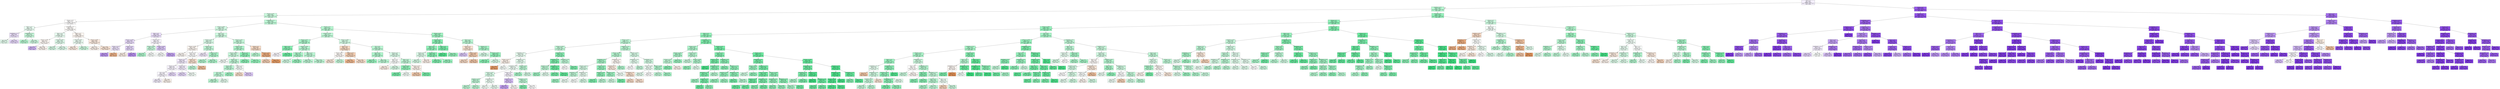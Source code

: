 digraph Tree {
node [shape=box, style="filled", color="black"] ;
0 [label="CCR <= 5.5\ngini = 0.641\nsamples = 81337\nvalue = [16792, 30318, 34227]\nclass = None", fillcolor="#f5f0fd"] ;
1 [label="graphSize <= 22.5\ngini = 0.585\nsamples = 50129\nvalue = [14817, 27622, 7690]\nclass = DCP", fillcolor="#b7f6d1"] ;
0 -> 1 [labeldistance=2.5, labelangle=45, headlabel="True"] ;
2 [label="sdComm <= 0.02\ngini = 0.595\nsamples = 33943\nvalue = [11642, 17576, 4725]\nclass = DCP", fillcolor="#caf8dd"] ;
1 -> 2 ;
3 [label="sdComp <= 0.02\ngini = 0.577\nsamples = 7429\nvalue = [3394, 3375, 660]\nclass = DLS/DC", fillcolor="#fffefe"] ;
2 -> 3 ;
4 [label="nbproc <= 4.5\ngini = 0.66\nsamples = 705\nvalue = [229, 279, 197]\nclass = DCP", fillcolor="#eafcf2"] ;
3 -> 4 ;
5 [label="graphDepth <= 3.5\ngini = 0.636\nsamples = 257\nvalue = [90, 52, 115]\nclass = None", fillcolor="#ece1fb"] ;
4 -> 5 ;
6 [label="gini = 0.643\nsamples = 32\nvalue = [11, 14, 7]\nclass = DCP", fillcolor="#e3fbed"] ;
5 -> 6 ;
7 [label="gini = 0.618\nsamples = 225\nvalue = [79, 38, 108]\nclass = None", fillcolor="#e6d8fa"] ;
5 -> 7 ;
8 [label="graphDepth <= 3.5\ngini = 0.613\nsamples = 448\nvalue = [139, 227, 82]\nclass = DCP", fillcolor="#c7f8db"] ;
4 -> 8 ;
9 [label="gini = 0.57\nsamples = 144\nvalue = [45, 81, 18]\nclass = DCP", fillcolor="#b7f6d1"] ;
8 -> 9 ;
10 [label="gini = 0.629\nsamples = 304\nvalue = [94, 146, 64]\nclass = DCP", fillcolor="#cef9e0"] ;
8 -> 10 ;
11 [label="graphDepth <= 3.5\ngini = 0.562\nsamples = 6724\nvalue = [3165, 3096, 463]\nclass = DLS/DC", fillcolor="#fffdfb"] ;
3 -> 11 ;
12 [label="nbproc <= 4.5\ngini = 0.559\nsamples = 1855\nvalue = [805, 923, 127]\nclass = DCP", fillcolor="#e9fcf1"] ;
11 -> 12 ;
13 [label="sdComp <= 0.065\ngini = 0.617\nsamples = 425\nvalue = [187, 173, 65]\nclass = DLS/DC", fillcolor="#fef8f4"] ;
12 -> 13 ;
14 [label="gini = 0.599\nsamples = 37\nvalue = [7, 10, 20]\nclass = None", fillcolor="#d0b6f5"] ;
13 -> 14 ;
15 [label="gini = 0.595\nsamples = 388\nvalue = [180, 163, 45]\nclass = DLS/DC", fillcolor="#fdf5f0"] ;
13 -> 15 ;
16 [label="sdComp <= 0.065\ngini = 0.536\nsamples = 1430\nvalue = [618, 750, 62]\nclass = DCP", fillcolor="#dffbeb"] ;
12 -> 16 ;
17 [label="gini = 0.594\nsamples = 64\nvalue = [24, 32, 8]\nclass = DCP", fillcolor="#d7fae6"] ;
16 -> 17 ;
18 [label="gini = 0.533\nsamples = 1366\nvalue = [594, 718, 54]\nclass = DCP", fillcolor="#dffbeb"] ;
16 -> 18 ;
19 [label="nbproc <= 4.5\ngini = 0.561\nsamples = 4869\nvalue = [2360, 2173, 336]\nclass = DLS/DC", fillcolor="#fdf6f1"] ;
11 -> 19 ;
20 [label="sdComp <= 0.065\ngini = 0.558\nsamples = 1815\nvalue = [796, 899, 120]\nclass = DCP", fillcolor="#ebfcf2"] ;
19 -> 20 ;
21 [label="gini = 0.579\nsamples = 681\nvalue = [338, 277, 66]\nclass = DLS/DC", fillcolor="#fbece1"] ;
20 -> 21 ;
22 [label="gini = 0.534\nsamples = 1134\nvalue = [458, 622, 54]\nclass = DCP", fillcolor="#cff9e0"] ;
20 -> 22 ;
23 [label="sdComp <= 0.065\ngini = 0.559\nsamples = 3054\nvalue = [1564, 1274, 216]\nclass = DLS/DC", fillcolor="#fbeadf"] ;
19 -> 23 ;
24 [label="gini = 0.547\nsamples = 1252\nvalue = [626, 560, 66]\nclass = DLS/DC", fillcolor="#fdf3ec"] ;
23 -> 24 ;
25 [label="gini = 0.565\nsamples = 1802\nvalue = [938, 714, 150]\nclass = DLS/DC", fillcolor="#fae5d6"] ;
23 -> 25 ;
26 [label="graphDepth <= 3.5\ngini = 0.593\nsamples = 26514\nvalue = [8248, 14201, 4065]\nclass = DCP", fillcolor="#bef7d6"] ;
2 -> 26 ;
27 [label="sdComp <= 0.065\ngini = 0.636\nsamples = 7027\nvalue = [2205, 3274, 1548]\nclass = DCP", fillcolor="#d3f9e3"] ;
26 -> 27 ;
28 [label="nbproc <= 4.5\ngini = 0.655\nsamples = 639\nvalue = [196, 176, 267]\nclass = None", fillcolor="#ebdffb"] ;
27 -> 28 ;
29 [label="sdComm <= 0.065\ngini = 0.604\nsamples = 216\nvalue = [81, 30, 105]\nclass = None", fillcolor="#e9dcfa"] ;
28 -> 29 ;
30 [label="sdComp <= 0.02\ngini = 0.534\nsamples = 100\nvalue = [44, 4, 52]\nclass = None", fillcolor="#ede3fb"] ;
29 -> 30 ;
31 [label="gini = 0.459\nsamples = 64\nvalue = [19, 2, 43]\nclass = None", fillcolor="#bc95f1"] ;
30 -> 31 ;
32 [label="gini = 0.452\nsamples = 36\nvalue = [25, 2, 9]\nclass = DLS/DC", fillcolor="#f0b48a"] ;
30 -> 32 ;
33 [label="sdComp <= 0.02\ngini = 0.639\nsamples = 116\nvalue = [37, 26, 53]\nclass = None", fillcolor="#e5d7fa"] ;
29 -> 33 ;
34 [label="gini = 0.655\nsamples = 58\nvalue = [24, 19, 15]\nclass = DLS/DC", fillcolor="#fcefe6"] ;
33 -> 34 ;
35 [label="gini = 0.506\nsamples = 58\nvalue = [13, 7, 38]\nclass = None", fillcolor="#b991f1"] ;
33 -> 35 ;
36 [label="sdComp <= 0.02\ngini = 0.66\nsamples = 423\nvalue = [115, 146, 162]\nclass = None", fillcolor="#f8f4fd"] ;
28 -> 36 ;
37 [label="sdComm <= 0.065\ngini = 0.623\nsamples = 143\nvalue = [42, 71, 30]\nclass = DCP", fillcolor="#c6f8db"] ;
36 -> 37 ;
38 [label="gini = 0.582\nsamples = 92\nvalue = [24, 52, 16]\nclass = DCP", fillcolor="#adf4cb"] ;
37 -> 38 ;
39 [label="gini = 0.661\nsamples = 51\nvalue = [18, 19, 14]\nclass = DCP", fillcolor="#f9fefb"] ;
37 -> 39 ;
40 [label="sdComm <= 0.065\ngini = 0.638\nsamples = 280\nvalue = [73, 75, 132]\nclass = None", fillcolor="#dcc8f8"] ;
36 -> 40 ;
41 [label="gini = 0.666\nsamples = 114\nvalue = [38, 40, 36]\nclass = DCP", fillcolor="#fafefc"] ;
40 -> 41 ;
42 [label="gini = 0.577\nsamples = 166\nvalue = [35, 35, 96]\nclass = None", fillcolor="#c4a3f3"] ;
40 -> 42 ;
43 [label="nbproc <= 4.5\ngini = 0.626\nsamples = 6388\nvalue = [2009, 3098, 1281]\nclass = DCP", fillcolor="#cef9e0"] ;
27 -> 43 ;
44 [label="sdComp <= 0.65\ngini = 0.655\nsamples = 2117\nvalue = [616, 894, 607]\nclass = DCP", fillcolor="#dafae8"] ;
43 -> 44 ;
45 [label="sdComm <= 0.065\ngini = 0.658\nsamples = 1234\nvalue = [484, 427, 323]\nclass = DLS/DC", fillcolor="#fdf6f1"] ;
44 -> 45 ;
46 [label="gini = 0.626\nsamples = 616\nvalue = [265, 246, 105]\nclass = DLS/DC", fillcolor="#fef9f5"] ;
45 -> 46 ;
47 [label="sdComm <= 0.65\ngini = 0.664\nsamples = 618\nvalue = [219, 181, 218]\nclass = DLS/DC", fillcolor="#ffffff"] ;
45 -> 47 ;
48 [label="sdComm <= 0.2\ngini = 0.662\nsamples = 460\nvalue = [146, 135, 179]\nclass = None", fillcolor="#f2eafc"] ;
47 -> 48 ;
49 [label="sdComp <= 0.2\ngini = 0.66\nsamples = 323\nvalue = [111, 88, 124]\nclass = None", fillcolor="#f7f3fd"] ;
48 -> 49 ;
50 [label="CCR <= 0.55\ngini = 0.662\nsamples = 291\nvalue = [100, 82, 109]\nclass = None", fillcolor="#f9f6fe"] ;
49 -> 50 ;
51 [label="gini = 0.662\nsamples = 229\nvalue = [75, 66, 88]\nclass = None", fillcolor="#f4eefd"] ;
50 -> 51 ;
52 [label="gini = 0.656\nsamples = 62\nvalue = [25, 16, 21]\nclass = DLS/DC", fillcolor="#fcf3ec"] ;
50 -> 52 ;
53 [label="gini = 0.627\nsamples = 32\nvalue = [11, 6, 15]\nclass = None", fillcolor="#e7d9fa"] ;
49 -> 53 ;
54 [label="sdComp <= 0.2\ngini = 0.656\nsamples = 137\nvalue = [35, 47, 55]\nclass = None", fillcolor="#f4edfd"] ;
48 -> 54 ;
55 [label="gini = 0.648\nsamples = 59\nvalue = [18, 15, 26]\nclass = None", fillcolor="#e6d8fa"] ;
54 -> 55 ;
56 [label="gini = 0.646\nsamples = 78\nvalue = [17, 32, 29]\nclass = DCP", fillcolor="#f3fdf7"] ;
54 -> 56 ;
57 [label="sdComp <= 0.2\ngini = 0.641\nsamples = 158\nvalue = [73, 46, 39]\nclass = DLS/DC", fillcolor="#f9e1cf"] ;
47 -> 57 ;
58 [label="gini = 0.608\nsamples = 84\nvalue = [24, 44, 16]\nclass = DCP", fillcolor="#bdf6d5"] ;
57 -> 58 ;
59 [label="gini = 0.464\nsamples = 74\nvalue = [49, 2, 23]\nclass = DLS/DC", fillcolor="#f2bf9a"] ;
57 -> 59 ;
60 [label="sdComm <= 0.2\ngini = 0.594\nsamples = 883\nvalue = [132, 467, 284]\nclass = DCP", fillcolor="#c3f7d9"] ;
44 -> 60 ;
61 [label="gini = 0.619\nsamples = 221\nvalue = [35, 86, 100]\nclass = None", fillcolor="#f2eafc"] ;
60 -> 61 ;
62 [label="sdComm <= 0.65\ngini = 0.57\nsamples = 662\nvalue = [97, 381, 184]\nclass = DCP", fillcolor="#adf4cb"] ;
60 -> 62 ;
63 [label="gini = 0.601\nsamples = 122\nvalue = [30, 66, 26]\nclass = DCP", fillcolor="#b2f5ce"] ;
62 -> 63 ;
64 [label="gini = 0.559\nsamples = 540\nvalue = [67, 315, 158]\nclass = DCP", fillcolor="#aef4cb"] ;
62 -> 64 ;
65 [label="sdComm <= 0.65\ngini = 0.602\nsamples = 4271\nvalue = [1393, 2204, 674]\nclass = DCP", fillcolor="#c7f8db"] ;
43 -> 65 ;
66 [label="sdComp <= 0.65\ngini = 0.579\nsamples = 3446\nvalue = [970, 1944, 532]\nclass = DCP", fillcolor="#b1f5cd"] ;
65 -> 66 ;
67 [label="sdComm <= 0.065\ngini = 0.603\nsamples = 2107\nvalue = [700, 1078, 329]\nclass = DCP", fillcolor="#caf8dd"] ;
66 -> 67 ;
68 [label="gini = 0.549\nsamples = 443\nvalue = [204, 215, 24]\nclass = DCP", fillcolor="#f6fef9"] ;
67 -> 68 ;
69 [label="sdComp <= 0.2\ngini = 0.609\nsamples = 1664\nvalue = [496, 863, 305]\nclass = DCP", fillcolor="#c1f7d7"] ;
67 -> 69 ;
70 [label="sdComm <= 0.2\ngini = 0.598\nsamples = 1512\nvalue = [450, 808, 254]\nclass = DCP", fillcolor="#bcf6d5"] ;
69 -> 70 ;
71 [label="CCR <= 0.55\ngini = 0.602\nsamples = 1414\nvalue = [423, 747, 244]\nclass = DCP", fillcolor="#bef6d6"] ;
70 -> 71 ;
72 [label="gini = 0.594\nsamples = 1286\nvalue = [381, 694, 211]\nclass = DCP", fillcolor="#bbf6d3"] ;
71 -> 72 ;
73 [label="gini = 0.654\nsamples = 128\nvalue = [42, 53, 33]\nclass = DCP", fillcolor="#e6fcef"] ;
71 -> 73 ;
74 [label="gini = 0.526\nsamples = 98\nvalue = [27, 61, 10]\nclass = DCP", fillcolor="#a0f3c3"] ;
70 -> 74 ;
75 [label="sdComm <= 0.2\ngini = 0.665\nsamples = 152\nvalue = [46, 55, 51]\nclass = DCP", fillcolor="#f7fefa"] ;
69 -> 75 ;
76 [label="gini = 0.545\nsamples = 62\nvalue = [34, 24, 4]\nclass = DLS/DC", fillcolor="#f8decb"] ;
75 -> 76 ;
77 [label="gini = 0.591\nsamples = 90\nvalue = [12, 31, 47]\nclass = None", fillcolor="#ddc9f8"] ;
75 -> 77 ;
78 [label="sdComm <= 0.2\ngini = 0.518\nsamples = 1339\nvalue = [270, 866, 203]\nclass = DCP", fillcolor="#91f1b9"] ;
66 -> 78 ;
79 [label="gini = 0.513\nsamples = 543\nvalue = [95, 355, 93]\nclass = DCP", fillcolor="#8cf0b6"] ;
78 -> 79 ;
80 [label="gini = 0.52\nsamples = 796\nvalue = [175, 511, 110]\nclass = DCP", fillcolor="#94f1bb"] ;
78 -> 80 ;
81 [label="sdComp <= 0.2\ngini = 0.608\nsamples = 825\nvalue = [423, 260, 142]\nclass = DLS/DC", fillcolor="#f7dbc6"] ;
65 -> 81 ;
82 [label="gini = 0.61\nsamples = 327\nvalue = [71, 172, 84]\nclass = DCP", fillcolor="#b7f6d1"] ;
81 -> 82 ;
83 [label="sdComp <= 0.65\ngini = 0.456\nsamples = 498\nvalue = [352, 88, 58]\nclass = DLS/DC", fillcolor="#eeae80"] ;
81 -> 83 ;
84 [label="gini = 0.605\nsamples = 161\nvalue = [86, 41, 34]\nclass = DLS/DC", fillcolor="#f5d0b5"] ;
83 -> 84 ;
85 [label="gini = 0.352\nsamples = 337\nvalue = [266, 47, 24]\nclass = DLS/DC", fillcolor="#eba069"] ;
83 -> 85 ;
86 [label="sdComm <= 0.2\ngini = 0.573\nsamples = 19487\nvalue = [6043, 10927, 2517]\nclass = DCP", fillcolor="#b7f6d1"] ;
26 -> 86 ;
87 [label="sdComm <= 0.065\ngini = 0.57\nsamples = 14329\nvalue = [4889, 7875, 1565]\nclass = DCP", fillcolor="#c0f7d7"] ;
86 -> 87 ;
88 [label="sdComp <= 0.02\ngini = 0.55\nsamples = 6208\nvalue = [1818, 3681, 709]\nclass = DCP", fillcolor="#abf4ca"] ;
87 -> 88 ;
89 [label="nbproc <= 4.5\ngini = 0.487\nsamples = 1307\nvalue = [164, 885, 258]\nclass = DCP", fillcolor="#89efb4"] ;
88 -> 89 ;
90 [label="gini = 0.662\nsamples = 319\nvalue = [90, 111, 118]\nclass = None", fillcolor="#fbf8fe"] ;
89 -> 90 ;
91 [label="gini = 0.361\nsamples = 988\nvalue = [74, 774, 140]\nclass = DCP", fillcolor="#6beca1"] ;
89 -> 91 ;
92 [label="sdComp <= 0.065\ngini = 0.552\nsamples = 4901\nvalue = [1654, 2796, 451]\nclass = DCP", fillcolor="#b9f6d3"] ;
88 -> 92 ;
93 [label="nbproc <= 4.5\ngini = 0.53\nsamples = 914\nvalue = [280, 555, 79]\nclass = DCP", fillcolor="#a9f4c8"] ;
92 -> 93 ;
94 [label="gini = 0.603\nsamples = 254\nvalue = [90, 127, 37]\nclass = DCP", fillcolor="#d2f9e3"] ;
93 -> 94 ;
95 [label="gini = 0.493\nsamples = 660\nvalue = [190, 428, 42]\nclass = DCP", fillcolor="#9bf2bf"] ;
93 -> 95 ;
96 [label="nbproc <= 4.5\ngini = 0.557\nsamples = 3987\nvalue = [1374, 2241, 372]\nclass = DCP", fillcolor="#bdf6d5"] ;
92 -> 96 ;
97 [label="gini = 0.553\nsamples = 1554\nvalue = [538, 878, 138]\nclass = DCP", fillcolor="#bdf6d5"] ;
96 -> 97 ;
98 [label="gini = 0.559\nsamples = 2433\nvalue = [836, 1363, 234]\nclass = DCP", fillcolor="#bef6d5"] ;
96 -> 98 ;
99 [label="sdComp <= 0.065\ngini = 0.579\nsamples = 8121\nvalue = [3071, 4194, 856]\nclass = DCP", fillcolor="#d3f9e3"] ;
87 -> 99 ;
100 [label="nbproc <= 4.5\ngini = 0.583\nsamples = 1651\nvalue = [886, 555, 210]\nclass = DLS/DC", fillcolor="#f7d9c3"] ;
99 -> 100 ;
101 [label="sdComp <= 0.02\ngini = 0.657\nsamples = 369\nvalue = [142, 133, 94]\nclass = DLS/DC", fillcolor="#fefaf7"] ;
100 -> 101 ;
102 [label="gini = 0.642\nsamples = 195\nvalue = [88, 45, 62]\nclass = DLS/DC", fillcolor="#fae6d8"] ;
101 -> 102 ;
103 [label="gini = 0.614\nsamples = 174\nvalue = [54, 88, 32]\nclass = DCP", fillcolor="#c7f8db"] ;
101 -> 103 ;
104 [label="sdComp <= 0.02\ngini = 0.547\nsamples = 1282\nvalue = [744, 422, 116]\nclass = DLS/DC", fillcolor="#f5d0b5"] ;
100 -> 104 ;
105 [label="gini = 0.487\nsamples = 438\nvalue = [292, 108, 38]\nclass = DLS/DC", fillcolor="#f1b991"] ;
104 -> 105 ;
106 [label="gini = 0.566\nsamples = 844\nvalue = [452, 314, 78]\nclass = DLS/DC", fillcolor="#f8decb"] ;
104 -> 106 ;
107 [label="CCR <= 0.55\ngini = 0.56\nsamples = 6470\nvalue = [2185, 3639, 646]\nclass = DCP", fillcolor="#bcf6d4"] ;
99 -> 107 ;
108 [label="nbproc <= 4.5\ngini = 0.543\nsamples = 4518\nvalue = [1431, 2664, 423]\nclass = DCP", fillcolor="#b0f5cd"] ;
107 -> 108 ;
109 [label="gini = 0.519\nsamples = 1221\nvalue = [298, 779, 144]\nclass = DCP", fillcolor="#98f1bd"] ;
108 -> 109 ;
110 [label="gini = 0.548\nsamples = 3297\nvalue = [1133, 1885, 279]\nclass = DCP", fillcolor="#baf6d3"] ;
108 -> 110 ;
111 [label="sdComp <= 0.2\ngini = 0.588\nsamples = 1952\nvalue = [754, 975, 223]\nclass = DCP", fillcolor="#dafae8"] ;
107 -> 111 ;
112 [label="nbproc <= 4.5\ngini = 0.579\nsamples = 933\nvalue = [418, 429, 86]\nclass = DCP", fillcolor="#fbfefc"] ;
111 -> 112 ;
113 [label="gini = 0.56\nsamples = 545\nvalue = [274, 233, 38]\nclass = DLS/DC", fillcolor="#fceee5"] ;
112 -> 113 ;
114 [label="gini = 0.592\nsamples = 388\nvalue = [144, 196, 48]\nclass = DCP", fillcolor="#d5f9e4"] ;
112 -> 114 ;
115 [label="nbproc <= 4.5\ngini = 0.586\nsamples = 1019\nvalue = [336, 546, 137]\nclass = DCP", fillcolor="#c2f7d8"] ;
111 -> 115 ;
116 [label="sdComp <= 0.65\ngini = 0.508\nsamples = 571\nvalue = [133, 372, 66]\nclass = DCP", fillcolor="#93f1ba"] ;
115 -> 116 ;
117 [label="gini = 0.439\nsamples = 404\nvalue = [58, 292, 54]\nclass = DCP", fillcolor="#79edaa"] ;
116 -> 117 ;
118 [label="gini = 0.564\nsamples = 167\nvalue = [75, 80, 12]\nclass = DCP", fillcolor="#f4fef8"] ;
116 -> 118 ;
119 [label="sdComp <= 0.65\ngini = 0.619\nsamples = 448\nvalue = [203, 174, 71]\nclass = DLS/DC", fillcolor="#fcf2ea"] ;
115 -> 119 ;
120 [label="gini = 0.586\nsamples = 324\nvalue = [182, 82, 60]\nclass = DLS/DC", fillcolor="#f4cbad"] ;
119 -> 120 ;
121 [label="gini = 0.413\nsamples = 124\nvalue = [21, 92, 11]\nclass = DCP", fillcolor="#77eda8"] ;
119 -> 121 ;
122 [label="sdComm <= 0.65\ngini = 0.566\nsamples = 5158\nvalue = [1154, 3052, 952]\nclass = DCP", fillcolor="#a1f3c3"] ;
86 -> 122 ;
123 [label="sdComp <= 0.65\ngini = 0.506\nsamples = 2496\nvalue = [407, 1648, 441]\nclass = DCP", fillcolor="#8bf0b5"] ;
122 -> 123 ;
124 [label="nbproc <= 4.5\ngini = 0.532\nsamples = 1633\nvalue = [287, 1034, 312]\nclass = DCP", fillcolor="#93f1ba"] ;
123 -> 124 ;
125 [label="sdComp <= 0.2\ngini = 0.626\nsamples = 326\nvalue = [116, 151, 59]\nclass = DCP", fillcolor="#defbea"] ;
124 -> 125 ;
126 [label="gini = 0.617\nsamples = 274\nvalue = [94, 133, 47]\nclass = DCP", fillcolor="#d4f9e4"] ;
125 -> 126 ;
127 [label="gini = 0.648\nsamples = 52\nvalue = [22, 18, 12]\nclass = DLS/DC", fillcolor="#fcf0e8"] ;
125 -> 127 ;
128 [label="sdComp <= 0.2\ngini = 0.489\nsamples = 1307\nvalue = [171, 883, 253]\nclass = DCP", fillcolor="#89efb4"] ;
124 -> 128 ;
129 [label="gini = 0.429\nsamples = 720\nvalue = [40, 518, 162]\nclass = DCP", fillcolor="#81eeaf"] ;
128 -> 129 ;
130 [label="gini = 0.54\nsamples = 587\nvalue = [131, 365, 91]\nclass = DCP", fillcolor="#99f2be"] ;
128 -> 130 ;
131 [label="nbproc <= 4.5\ngini = 0.452\nsamples = 863\nvalue = [120, 614, 129]\nclass = DCP", fillcolor="#7ceeac"] ;
123 -> 131 ;
132 [label="gini = 0.214\nsamples = 281\nvalue = [2, 247, 32]\nclass = DCP", fillcolor="#54e992"] ;
131 -> 132 ;
133 [label="gini = 0.533\nsamples = 582\nvalue = [118, 367, 97]\nclass = DCP", fillcolor="#95f1bb"] ;
131 -> 133 ;
134 [label="nbproc <= 4.5\ngini = 0.606\nsamples = 2662\nvalue = [747, 1404, 511]\nclass = DCP", fillcolor="#bbf6d4"] ;
122 -> 134 ;
135 [label="sdComp <= 0.2\ngini = 0.641\nsamples = 429\nvalue = [197, 104, 128]\nclass = DLS/DC", fillcolor="#f9e2d2"] ;
134 -> 135 ;
136 [label="gini = 0.627\nsamples = 114\nvalue = [25, 33, 56]\nclass = None", fillcolor="#dbc7f8"] ;
135 -> 136 ;
137 [label="sdComp <= 0.65\ngini = 0.599\nsamples = 315\nvalue = [172, 71, 72]\nclass = DLS/DC", fillcolor="#f4cbae"] ;
135 -> 137 ;
138 [label="gini = 0.613\nsamples = 169\nvalue = [86, 31, 52]\nclass = DLS/DC", fillcolor="#f7dac5"] ;
137 -> 138 ;
139 [label="gini = 0.559\nsamples = 146\nvalue = [86, 40, 20]\nclass = DLS/DC", fillcolor="#f4c8a9"] ;
137 -> 139 ;
140 [label="sdComp <= 0.2\ngini = 0.571\nsamples = 2233\nvalue = [550, 1300, 383]\nclass = DCP", fillcolor="#a7f3c7"] ;
134 -> 140 ;
141 [label="gini = 0.645\nsamples = 628\nvalue = [190, 282, 156]\nclass = DCP", fillcolor="#d5fae5"] ;
140 -> 141 ;
142 [label="sdComp <= 0.65\ngini = 0.527\nsamples = 1605\nvalue = [360, 1018, 227]\nclass = DCP", fillcolor="#96f1bc"] ;
140 -> 142 ;
143 [label="gini = 0.49\nsamples = 1287\nvalue = [251, 868, 168]\nclass = DCP", fillcolor="#89f0b4"] ;
142 -> 143 ;
144 [label="gini = 0.626\nsamples = 318\nvalue = [109, 150, 59]\nclass = DCP", fillcolor="#d8fae6"] ;
142 -> 144 ;
145 [label="sdComm <= 0.65\ngini = 0.543\nsamples = 16186\nvalue = [3175, 10046, 2965]\nclass = DCP", fillcolor="#96f1bc"] ;
1 -> 145 ;
146 [label="sdComp <= 0.2\ngini = 0.524\nsamples = 13949\nvalue = [2499, 8957, 2493]\nclass = DCP", fillcolor="#8ff0b8"] ;
145 -> 146 ;
147 [label="sdComp <= 0.065\ngini = 0.541\nsamples = 10815\nvalue = [2312, 6719, 1784]\nclass = DCP", fillcolor="#98f2be"] ;
146 -> 147 ;
148 [label="nbproc <= 4.5\ngini = 0.517\nsamples = 4971\nvalue = [677, 3208, 1086]\nclass = DCP", fillcolor="#93f1ba"] ;
147 -> 148 ;
149 [label="sdComp <= 0.02\ngini = 0.6\nsamples = 1773\nvalue = [300, 939, 534]\nclass = DCP", fillcolor="#bef7d6"] ;
148 -> 149 ;
150 [label="sdComm <= 0.065\ngini = 0.581\nsamples = 964\nvalue = [122, 520, 322]\nclass = DCP", fillcolor="#c2f7d8"] ;
149 -> 150 ;
151 [label="graphDepth <= 6.5\ngini = 0.624\nsamples = 615\nvalue = [104, 278, 233]\nclass = DCP", fillcolor="#e8fcf0"] ;
150 -> 151 ;
152 [label="sdComm <= 0.02\ngini = 0.659\nsamples = 80\nvalue = [32, 26, 22]\nclass = DLS/DC", fillcolor="#fcf1e9"] ;
151 -> 152 ;
153 [label="gini = 0.336\nsamples = 35\nvalue = [28, 5, 2]\nclass = DLS/DC", fillcolor="#eb9e67"] ;
152 -> 153 ;
154 [label="gini = 0.577\nsamples = 45\nvalue = [4, 21, 20]\nclass = DCP", fillcolor="#f7fefa"] ;
152 -> 154 ;
155 [label="graphDepth <= 25.5\ngini = 0.604\nsamples = 535\nvalue = [72, 252, 211]\nclass = DCP", fillcolor="#e6fcef"] ;
151 -> 155 ;
156 [label="graphDepth <= 13.5\ngini = 0.613\nsamples = 444\nvalue = [65, 200, 179]\nclass = DCP", fillcolor="#effdf5"] ;
155 -> 156 ;
157 [label="sdComm <= 0.02\ngini = 0.588\nsamples = 232\nvalue = [27, 117, 88]\nclass = DCP", fillcolor="#d7fae6"] ;
156 -> 157 ;
158 [label="graphSize <= 40.0\ngini = 0.538\nsamples = 105\nvalue = [7, 60, 38]\nclass = DCP", fillcolor="#bef6d6"] ;
157 -> 158 ;
159 [label="gini = 0.554\nsamples = 57\nvalue = [5, 32, 20]\nclass = DCP", fillcolor="#bff7d6"] ;
158 -> 159 ;
160 [label="gini = 0.517\nsamples = 48\nvalue = [2, 28, 18]\nclass = DCP", fillcolor="#bdf6d5"] ;
158 -> 160 ;
161 [label="graphDepth <= 9.0\ngini = 0.619\nsamples = 127\nvalue = [20, 57, 50]\nclass = DCP", fillcolor="#edfdf4"] ;
157 -> 161 ;
162 [label="gini = 0.552\nsamples = 35\nvalue = [2, 17, 16]\nclass = DCP", fillcolor="#f5fef8"] ;
161 -> 162 ;
163 [label="gini = 0.636\nsamples = 92\nvalue = [18, 40, 34]\nclass = DCP", fillcolor="#ebfcf2"] ;
161 -> 163 ;
164 [label="sdComm <= 0.02\ngini = 0.63\nsamples = 212\nvalue = [38, 83, 91]\nclass = None", fillcolor="#f7f3fd"] ;
156 -> 164 ;
165 [label="graphSize <= 75.0\ngini = 0.622\nsamples = 121\nvalue = [28, 32, 61]\nclass = None", fillcolor="#d6bef7"] ;
164 -> 165 ;
166 [label="gini = 0.564\nsamples = 81\nvalue = [14, 19, 48]\nclass = None", fillcolor="#c4a2f3"] ;
165 -> 166 ;
167 [label="gini = 0.666\nsamples = 40\nvalue = [14, 13, 13]\nclass = DLS/DC", fillcolor="#fefaf8"] ;
165 -> 167 ;
168 [label="graphSize <= 75.0\ngini = 0.565\nsamples = 91\nvalue = [10, 51, 30]\nclass = DCP", fillcolor="#bbf6d4"] ;
164 -> 168 ;
169 [label="gini = 0.452\nsamples = 41\nvalue = [4, 29, 8]\nclass = DCP", fillcolor="#81eeaf"] ;
168 -> 169 ;
170 [label="gini = 0.598\nsamples = 50\nvalue = [6, 22, 22]\nclass = DCP", fillcolor="#ffffff"] ;
168 -> 170 ;
171 [label="sdComm <= 0.02\ngini = 0.544\nsamples = 91\nvalue = [7, 52, 32]\nclass = DCP", fillcolor="#bcf6d4"] ;
155 -> 171 ;
172 [label="gini = 0.497\nsamples = 48\nvalue = [2, 30, 16]\nclass = DCP", fillcolor="#a8f4c8"] ;
171 -> 172 ;
173 [label="gini = 0.586\nsamples = 43\nvalue = [5, 22, 16]\nclass = DCP", fillcolor="#d3f9e3"] ;
171 -> 173 ;
174 [label="graphSize <= 75.0\ngini = 0.451\nsamples = 349\nvalue = [18, 242, 89]\nclass = DCP", fillcolor="#8af0b5"] ;
150 -> 174 ;
175 [label="graphDepth <= 9.0\ngini = 0.411\nsamples = 266\nvalue = [12, 195, 59]\nclass = DCP", fillcolor="#7deeac"] ;
174 -> 175 ;
176 [label="graphSize <= 40.0\ngini = 0.578\nsamples = 64\nvalue = [8, 35, 21]\nclass = DCP", fillcolor="#bff7d6"] ;
175 -> 176 ;
177 [label="gini = 0.541\nsamples = 31\nvalue = [4, 19, 8]\nclass = DCP", fillcolor="#a0f3c3"] ;
176 -> 177 ;
178 [label="gini = 0.595\nsamples = 33\nvalue = [4, 16, 13]\nclass = DCP", fillcolor="#e1fbec"] ;
176 -> 178 ;
179 [label="graphDepth <= 13.5\ngini = 0.337\nsamples = 202\nvalue = [4, 160, 38]\nclass = DCP", fillcolor="#6ceca1"] ;
175 -> 179 ;
180 [label="gini = 0.386\nsamples = 106\nvalue = [4, 80, 22]\nclass = DCP", fillcolor="#76eda8"] ;
179 -> 180 ;
181 [label="gini = 0.278\nsamples = 96\nvalue = [0, 80, 16]\nclass = DCP", fillcolor="#61ea9a"] ;
179 -> 181 ;
182 [label="graphDepth <= 25.5\ngini = 0.543\nsamples = 83\nvalue = [6, 47, 30]\nclass = DCP", fillcolor="#bff7d7"] ;
174 -> 182 ;
183 [label="gini = 0.536\nsamples = 52\nvalue = [2, 25, 25]\nclass = DCP", fillcolor="#ffffff"] ;
182 -> 183 ;
184 [label="gini = 0.454\nsamples = 31\nvalue = [4, 22, 5]\nclass = DCP", fillcolor="#7eeead"] ;
182 -> 184 ;
185 [label="graphSize <= 75.0\ngini = 0.615\nsamples = 809\nvalue = [178, 419, 212]\nclass = DCP", fillcolor="#baf6d3"] ;
149 -> 185 ;
186 [label="sdComm <= 0.065\ngini = 0.61\nsamples = 580\nvalue = [148, 305, 127]\nclass = DCP", fillcolor="#b7f6d1"] ;
185 -> 186 ;
187 [label="graphDepth <= 9.0\ngini = 0.575\nsamples = 418\nvalue = [79, 242, 97]\nclass = DCP", fillcolor="#a6f3c6"] ;
186 -> 187 ;
188 [label="sdComm <= 0.02\ngini = 0.602\nsamples = 177\nvalue = [25, 88, 64]\nclass = DCP", fillcolor="#d5f9e4"] ;
187 -> 188 ;
189 [label="graphDepth <= 6.5\ngini = 0.571\nsamples = 80\nvalue = [9, 44, 27]\nclass = DCP", fillcolor="#bff7d7"] ;
188 -> 189 ;
190 [label="gini = 0.534\nsamples = 42\nvalue = [5, 26, 11]\nclass = DCP", fillcolor="#9ff2c2"] ;
189 -> 190 ;
191 [label="gini = 0.587\nsamples = 38\nvalue = [4, 18, 16]\nclass = DCP", fillcolor="#edfdf4"] ;
189 -> 191 ;
192 [label="graphDepth <= 6.5\ngini = 0.622\nsamples = 97\nvalue = [16, 44, 37]\nclass = DCP", fillcolor="#e8fcf0"] ;
188 -> 192 ;
193 [label="gini = 0.617\nsamples = 53\nvalue = [8, 23, 22]\nclass = DCP", fillcolor="#f9fefb"] ;
192 -> 193 ;
194 [label="gini = 0.623\nsamples = 44\nvalue = [8, 21, 15]\nclass = DCP", fillcolor="#d6fae5"] ;
192 -> 194 ;
195 [label="sdComm <= 0.02\ngini = 0.523\nsamples = 241\nvalue = [54, 154, 33]\nclass = DCP", fillcolor="#95f1bc"] ;
187 -> 195 ;
196 [label="graphSize <= 40.0\ngini = 0.512\nsamples = 127\nvalue = [24, 83, 20]\nclass = DCP", fillcolor="#8ef0b7"] ;
195 -> 196 ;
197 [label="gini = 0.451\nsamples = 87\nvalue = [13, 62, 12]\nclass = DCP", fillcolor="#7ceeac"] ;
196 -> 197 ;
198 [label="gini = 0.609\nsamples = 40\nvalue = [11, 21, 8]\nclass = DCP", fillcolor="#bbf6d4"] ;
196 -> 198 ;
199 [label="graphSize <= 40.0\ngini = 0.53\nsamples = 114\nvalue = [30, 71, 13]\nclass = DCP", fillcolor="#9ef2c2"] ;
195 -> 199 ;
200 [label="gini = 0.617\nsamples = 57\nvalue = [19, 28, 10]\nclass = DCP", fillcolor="#d0f9e1"] ;
199 -> 200 ;
201 [label="gini = 0.391\nsamples = 57\nvalue = [11, 43, 3]\nclass = DCP", fillcolor="#75eda7"] ;
199 -> 201 ;
202 [label="graphDepth <= 13.5\ngini = 0.633\nsamples = 162\nvalue = [69, 63, 30]\nclass = DLS/DC", fillcolor="#fdf7f3"] ;
186 -> 202 ;
203 [label="graphDepth <= 6.5\ngini = 0.632\nsamples = 134\nvalue = [61, 47, 26]\nclass = DLS/DC", fillcolor="#fbebdf"] ;
202 -> 203 ;
204 [label="gini = 0.665\nsamples = 38\nvalue = [12, 14, 12]\nclass = DCP", fillcolor="#f0fdf5"] ;
203 -> 204 ;
205 [label="graphDepth <= 9.0\ngini = 0.6\nsamples = 96\nvalue = [49, 33, 14]\nclass = DLS/DC", fillcolor="#f8dfcd"] ;
203 -> 205 ;
206 [label="gini = 0.602\nsamples = 25\nvalue = [13, 8, 4]\nclass = DLS/DC", fillcolor="#f7dac5"] ;
205 -> 206 ;
207 [label="gini = 0.599\nsamples = 71\nvalue = [36, 25, 10]\nclass = DLS/DC", fillcolor="#f9e1d0"] ;
205 -> 207 ;
208 [label="gini = 0.571\nsamples = 28\nvalue = [8, 16, 4]\nclass = DCP", fillcolor="#b0f5cd"] ;
202 -> 208 ;
209 [label="sdComm <= 0.02\ngini = 0.597\nsamples = 229\nvalue = [30, 114, 85]\nclass = DCP", fillcolor="#d7fae6"] ;
185 -> 209 ;
210 [label="graphDepth <= 25.5\ngini = 0.651\nsamples = 73\nvalue = [18, 31, 24]\nclass = DCP", fillcolor="#e3fbed"] ;
209 -> 210 ;
211 [label="gini = 0.656\nsamples = 40\nvalue = [10, 15, 15]\nclass = DCP", fillcolor="#ffffff"] ;
210 -> 211 ;
212 [label="gini = 0.632\nsamples = 33\nvalue = [8, 16, 9]\nclass = DCP", fillcolor="#c5f7da"] ;
210 -> 212 ;
213 [label="graphDepth <= 25.5\ngini = 0.558\nsamples = 156\nvalue = [12, 83, 61]\nclass = DCP", fillcolor="#d1f9e2"] ;
209 -> 213 ;
214 [label="sdComm <= 0.065\ngini = 0.588\nsamples = 85\nvalue = [9, 40, 36]\nclass = DCP", fillcolor="#effdf5"] ;
213 -> 214 ;
215 [label="gini = 0.569\nsamples = 48\nvalue = [4, 24, 20]\nclass = DCP", fillcolor="#e3fbed"] ;
214 -> 215 ;
216 [label="gini = 0.608\nsamples = 37\nvalue = [5, 16, 16]\nclass = DCP", fillcolor="#ffffff"] ;
214 -> 216 ;
217 [label="sdComm <= 0.065\ngini = 0.507\nsamples = 71\nvalue = [3, 43, 25]\nclass = DCP", fillcolor="#b2f5ce"] ;
213 -> 217 ;
218 [label="gini = 0.555\nsamples = 34\nvalue = [3, 19, 12]\nclass = DCP", fillcolor="#c0f7d7"] ;
217 -> 218 ;
219 [label="gini = 0.456\nsamples = 37\nvalue = [0, 24, 13]\nclass = DCP", fillcolor="#a4f3c5"] ;
217 -> 219 ;
220 [label="graphDepth <= 6.5\ngini = 0.453\nsamples = 3198\nvalue = [377, 2269, 552]\nclass = DCP", fillcolor="#7feead"] ;
148 -> 220 ;
221 [label="sdComp <= 0.02\ngini = 0.581\nsamples = 646\nvalue = [173, 365, 108]\nclass = DCP", fillcolor="#aff4cc"] ;
220 -> 221 ;
222 [label="sdComm <= 0.065\ngini = 0.594\nsamples = 369\nvalue = [77, 204, 88]\nclass = DCP", fillcolor="#adf4cb"] ;
221 -> 222 ;
223 [label="sdComm <= 0.02\ngini = 0.623\nsamples = 223\nvalue = [61, 112, 50]\nclass = DCP", fillcolor="#c1f7d7"] ;
222 -> 223 ;
224 [label="gini = 0.493\nsamples = 110\nvalue = [16, 74, 20]\nclass = DCP", fillcolor="#88efb3"] ;
223 -> 224 ;
225 [label="gini = 0.658\nsamples = 113\nvalue = [45, 38, 30]\nclass = DLS/DC", fillcolor="#fdf3ed"] ;
223 -> 225 ;
226 [label="gini = 0.523\nsamples = 146\nvalue = [16, 92, 38]\nclass = DCP", fillcolor="#9cf2c0"] ;
222 -> 226 ;
227 [label="sdComm <= 0.02\ngini = 0.537\nsamples = 277\nvalue = [96, 161, 20]\nclass = DCP", fillcolor="#b8f6d2"] ;
221 -> 227 ;
228 [label="gini = 0.635\nsamples = 84\nvalue = [24, 40, 20]\nclass = DCP", fillcolor="#caf8dd"] ;
227 -> 228 ;
229 [label="sdComm <= 0.065\ngini = 0.468\nsamples = 193\nvalue = [72, 121, 0]\nclass = DCP", fillcolor="#aff4cc"] ;
227 -> 229 ;
230 [label="gini = 0.432\nsamples = 117\nvalue = [37, 80, 0]\nclass = DCP", fillcolor="#95f1bb"] ;
229 -> 230 ;
231 [label="gini = 0.497\nsamples = 76\nvalue = [35, 41, 0]\nclass = DCP", fillcolor="#e2fbed"] ;
229 -> 231 ;
232 [label="sdComm <= 0.02\ngini = 0.407\nsamples = 2552\nvalue = [204, 1904, 444]\nclass = DCP", fillcolor="#76eda8"] ;
220 -> 232 ;
233 [label="sdComp <= 0.02\ngini = 0.473\nsamples = 823\nvalue = [99, 568, 156]\nclass = DCP", fillcolor="#85efb1"] ;
232 -> 233 ;
234 [label="graphSize <= 40.0\ngini = 0.374\nsamples = 297\nvalue = [7, 226, 64]\nclass = DCP", fillcolor="#75eda7"] ;
233 -> 234 ;
235 [label="gini = 0.16\nsamples = 70\nvalue = [4, 64, 2]\nclass = DCP", fillcolor="#4be78c"] ;
234 -> 235 ;
236 [label="graphDepth <= 25.5\ngini = 0.416\nsamples = 227\nvalue = [3, 162, 62]\nclass = DCP", fillcolor="#87efb3"] ;
234 -> 236 ;
237 [label="graphDepth <= 12.5\ngini = 0.395\nsamples = 183\nvalue = [3, 135, 45]\nclass = DCP", fillcolor="#7eeead"] ;
236 -> 237 ;
238 [label="gini = 0.494\nsamples = 48\nvalue = [3, 31, 14]\nclass = DCP", fillcolor="#9cf2c0"] ;
237 -> 238 ;
239 [label="graphSize <= 75.0\ngini = 0.354\nsamples = 135\nvalue = [0, 104, 31]\nclass = DCP", fillcolor="#74eda7"] ;
237 -> 239 ;
240 [label="gini = 0.315\nsamples = 92\nvalue = [0, 74, 18]\nclass = DCP", fillcolor="#69eba0"] ;
239 -> 240 ;
241 [label="gini = 0.422\nsamples = 43\nvalue = [0, 30, 13]\nclass = DCP", fillcolor="#8ff0b8"] ;
239 -> 241 ;
242 [label="gini = 0.474\nsamples = 44\nvalue = [0, 27, 17]\nclass = DCP", fillcolor="#b6f5d0"] ;
236 -> 242 ;
243 [label="graphDepth <= 9.0\ngini = 0.516\nsamples = 526\nvalue = [92, 342, 92]\nclass = DCP", fillcolor="#8df0b6"] ;
233 -> 243 ;
244 [label="gini = 0.412\nsamples = 86\nvalue = [0, 61, 25]\nclass = DCP", fillcolor="#8af0b5"] ;
243 -> 244 ;
245 [label="graphSize <= 75.0\ngini = 0.525\nsamples = 440\nvalue = [92, 281, 67]\nclass = DCP", fillcolor="#93f1bb"] ;
243 -> 245 ;
246 [label="graphSize <= 40.0\ngini = 0.527\nsamples = 342\nvalue = [78, 217, 47]\nclass = DCP", fillcolor="#97f1bd"] ;
245 -> 246 ;
247 [label="gini = 0.529\nsamples = 276\nvalue = [60, 175, 41]\nclass = DCP", fillcolor="#96f1bc"] ;
246 -> 247 ;
248 [label="gini = 0.512\nsamples = 66\nvalue = [18, 42, 6]\nclass = DCP", fillcolor="#9cf2c0"] ;
246 -> 248 ;
249 [label="graphDepth <= 25.5\ngini = 0.511\nsamples = 98\nvalue = [14, 64, 20]\nclass = DCP", fillcolor="#8ff0b8"] ;
245 -> 249 ;
250 [label="gini = 0.392\nsamples = 53\nvalue = [3, 40, 10]\nclass = DCP", fillcolor="#75eda7"] ;
249 -> 250 ;
251 [label="gini = 0.606\nsamples = 45\nvalue = [11, 24, 10]\nclass = DCP", fillcolor="#b3f5cf"] ;
249 -> 251 ;
252 [label="sdComp <= 0.02\ngini = 0.371\nsamples = 1729\nvalue = [105, 1336, 288]\nclass = DCP", fillcolor="#6feca3"] ;
232 -> 252 ;
253 [label="graphDepth <= 9.0\ngini = 0.404\nsamples = 767\nvalue = [38, 569, 160]\nclass = DCP", fillcolor="#7aedaa"] ;
252 -> 253 ;
254 [label="sdComm <= 0.065\ngini = 0.537\nsamples = 69\nvalue = [16, 43, 10]\nclass = DCP", fillcolor="#9af2bf"] ;
253 -> 254 ;
255 [label="gini = 0.49\nsamples = 28\nvalue = [12, 16, 0]\nclass = DCP", fillcolor="#cef8e0"] ;
254 -> 255 ;
256 [label="gini = 0.497\nsamples = 41\nvalue = [4, 27, 10]\nclass = DCP", fillcolor="#92f1ba"] ;
254 -> 256 ;
257 [label="graphSize <= 75.0\ngini = 0.385\nsamples = 698\nvalue = [22, 526, 150]\nclass = DCP", fillcolor="#77eda9"] ;
253 -> 257 ;
258 [label="sdComm <= 0.065\ngini = 0.354\nsamples = 538\nvalue = [10, 418, 110]\nclass = DCP", fillcolor="#71eca4"] ;
257 -> 258 ;
259 [label="graphSize <= 40.0\ngini = 0.327\nsamples = 358\nvalue = [2, 285, 71]\nclass = DCP", fillcolor="#6beca1"] ;
258 -> 259 ;
260 [label="gini = 0.319\nsamples = 251\nvalue = [0, 201, 50]\nclass = DCP", fillcolor="#6aeba0"] ;
259 -> 260 ;
261 [label="gini = 0.345\nsamples = 107\nvalue = [2, 84, 21]\nclass = DCP", fillcolor="#6eeca3"] ;
259 -> 261 ;
262 [label="graphDepth <= 13.5\ngini = 0.405\nsamples = 180\nvalue = [8, 133, 39]\nclass = DCP", fillcolor="#7beeab"] ;
258 -> 262 ;
263 [label="gini = 0.493\nsamples = 52\nvalue = [8, 35, 9]\nclass = DCP", fillcolor="#87efb3"] ;
262 -> 263 ;
264 [label="gini = 0.359\nsamples = 128\nvalue = [0, 98, 30]\nclass = DCP", fillcolor="#76eda8"] ;
262 -> 264 ;
265 [label="sdComm <= 0.065\ngini = 0.476\nsamples = 160\nvalue = [12, 108, 40]\nclass = DCP", fillcolor="#8ff0b8"] ;
257 -> 265 ;
266 [label="graphDepth <= 25.5\ngini = 0.464\nsamples = 92\nvalue = [4, 62, 26]\nclass = DCP", fillcolor="#93f1ba"] ;
265 -> 266 ;
267 [label="gini = 0.494\nsamples = 36\nvalue = [4, 24, 8]\nclass = DCP", fillcolor="#8ef0b7"] ;
266 -> 267 ;
268 [label="gini = 0.436\nsamples = 56\nvalue = [0, 38, 18]\nclass = DCP", fillcolor="#97f1bd"] ;
266 -> 268 ;
269 [label="graphDepth <= 25.5\ngini = 0.486\nsamples = 68\nvalue = [8, 46, 14]\nclass = DCP", fillcolor="#8af0b4"] ;
265 -> 269 ;
270 [label="gini = 0.545\nsamples = 35\nvalue = [4, 21, 10]\nclass = DCP", fillcolor="#a8f4c8"] ;
269 -> 270 ;
271 [label="gini = 0.397\nsamples = 33\nvalue = [4, 25, 4]\nclass = DCP", fillcolor="#70eca4"] ;
269 -> 271 ;
272 [label="sdComm <= 0.065\ngini = 0.342\nsamples = 962\nvalue = [67, 767, 128]\nclass = DCP", fillcolor="#67eb9e"] ;
252 -> 272 ;
273 [label="graphDepth <= 13.5\ngini = 0.399\nsamples = 599\nvalue = [59, 452, 88]\nclass = DCP", fillcolor="#72eca5"] ;
272 -> 273 ;
274 [label="graphDepth <= 9.0\ngini = 0.462\nsamples = 419\nvalue = [51, 294, 74]\nclass = DCP", fillcolor="#81eeaf"] ;
273 -> 274 ;
275 [label="gini = 0.58\nsamples = 49\nvalue = [9, 28, 12]\nclass = DCP", fillcolor="#a9f4c9"] ;
274 -> 275 ;
276 [label="gini = 0.442\nsamples = 370\nvalue = [42, 266, 62]\nclass = DCP", fillcolor="#7ceeac"] ;
274 -> 276 ;
277 [label="graphSize <= 75.0\ngini = 0.221\nsamples = 180\nvalue = [8, 158, 14]\nclass = DCP", fillcolor="#53e892"] ;
273 -> 277 ;
278 [label="gini = 0.044\nsamples = 89\nvalue = [0, 87, 2]\nclass = DCP", fillcolor="#3ee684"] ;
277 -> 278 ;
279 [label="graphDepth <= 25.5\ngini = 0.366\nsamples = 91\nvalue = [8, 71, 12]\nclass = DCP", fillcolor="#6beca1"] ;
277 -> 279 ;
280 [label="gini = 0.344\nsamples = 48\nvalue = [8, 38, 2]\nclass = DCP", fillcolor="#6aeca0"] ;
279 -> 280 ;
281 [label="gini = 0.357\nsamples = 43\nvalue = [0, 33, 10]\nclass = DCP", fillcolor="#75eda7"] ;
279 -> 281 ;
282 [label="graphSize <= 75.0\ngini = 0.234\nsamples = 363\nvalue = [8, 315, 40]\nclass = DCP", fillcolor="#56e994"] ;
272 -> 282 ;
283 [label="graphDepth <= 13.5\ngini = 0.189\nsamples = 250\nvalue = [4, 224, 22]\nclass = DCP", fillcolor="#50e88f"] ;
282 -> 283 ;
284 [label="graphSize <= 40.0\ngini = 0.198\nsamples = 220\nvalue = [4, 196, 20]\nclass = DCP", fillcolor="#51e890"] ;
283 -> 284 ;
285 [label="gini = 0.195\nsamples = 187\nvalue = [4, 167, 16]\nclass = DCP", fillcolor="#50e890"] ;
284 -> 285 ;
286 [label="gini = 0.213\nsamples = 33\nvalue = [0, 29, 4]\nclass = DCP", fillcolor="#54e992"] ;
284 -> 286 ;
287 [label="gini = 0.124\nsamples = 30\nvalue = [0, 28, 2]\nclass = DCP", fillcolor="#47e78a"] ;
283 -> 287 ;
288 [label="graphDepth <= 25.5\ngini = 0.325\nsamples = 113\nvalue = [4, 91, 18]\nclass = DCP", fillcolor="#67eb9e"] ;
282 -> 288 ;
289 [label="gini = 0.468\nsamples = 39\nvalue = [4, 27, 8]\nclass = DCP", fillcolor="#86efb2"] ;
288 -> 289 ;
290 [label="gini = 0.234\nsamples = 74\nvalue = [0, 64, 10]\nclass = DCP", fillcolor="#58e995"] ;
288 -> 290 ;
291 [label="CCR <= 0.55\ngini = 0.547\nsamples = 5844\nvalue = [1635, 3511, 698]\nclass = DCP", fillcolor="#a7f3c7"] ;
147 -> 291 ;
292 [label="sdComm <= 0.065\ngini = 0.5\nsamples = 4146\nvalue = [1177, 2669, 300]\nclass = DCP", fillcolor="#9bf2c0"] ;
291 -> 292 ;
293 [label="graphSize <= 75.0\ngini = 0.508\nsamples = 3074\nvalue = [988, 1908, 178]\nclass = DCP", fillcolor="#a8f4c7"] ;
292 -> 293 ;
294 [label="sdComm <= 0.02\ngini = 0.514\nsamples = 2737\nvalue = [907, 1671, 159]\nclass = DCP", fillcolor="#acf4ca"] ;
293 -> 294 ;
295 [label="nbproc <= 4.5\ngini = 0.487\nsamples = 1774\nvalue = [534, 1149, 91]\nclass = DCP", fillcolor="#9df2c1"] ;
294 -> 295 ;
296 [label="graphDepth <= 6.5\ngini = 0.563\nsamples = 352\nvalue = [150, 176, 26]\nclass = DCP", fillcolor="#e6fcef"] ;
295 -> 296 ;
297 [label="gini = 0.511\nsamples = 61\nvalue = [38, 19, 4]\nclass = DLS/DC", fillcolor="#f3c6a5"] ;
296 -> 297 ;
298 [label="graphDepth <= 13.5\ngini = 0.555\nsamples = 291\nvalue = [112, 157, 22]\nclass = DCP", fillcolor="#cdf8df"] ;
296 -> 298 ;
299 [label="graphSize <= 40.0\ngini = 0.556\nsamples = 259\nvalue = [94, 143, 22]\nclass = DCP", fillcolor="#c4f7da"] ;
298 -> 299 ;
300 [label="gini = 0.565\nsamples = 229\nvalue = [82, 125, 22]\nclass = DCP", fillcolor="#c5f7da"] ;
299 -> 300 ;
301 [label="gini = 0.48\nsamples = 30\nvalue = [12, 18, 0]\nclass = DCP", fillcolor="#bdf6d5"] ;
299 -> 301 ;
302 [label="gini = 0.492\nsamples = 32\nvalue = [18, 14, 0]\nclass = DLS/DC", fillcolor="#f9e3d3"] ;
298 -> 302 ;
303 [label="graphDepth <= 13.5\ngini = 0.457\nsamples = 1422\nvalue = [384, 973, 65]\nclass = DCP", fillcolor="#8ff0b8"] ;
295 -> 303 ;
304 [label="graphSize <= 40.0\ngini = 0.465\nsamples = 1341\nvalue = [380, 902, 59]\nclass = DCP", fillcolor="#93f1bb"] ;
303 -> 304 ;
305 [label="graphDepth <= 7.5\ngini = 0.445\nsamples = 1203\nvalue = [325, 834, 44]\nclass = DCP", fillcolor="#8cf0b6"] ;
304 -> 305 ;
306 [label="gini = 0.407\nsamples = 366\nvalue = [83, 269, 14]\nclass = DCP", fillcolor="#7deeac"] ;
305 -> 306 ;
307 [label="gini = 0.459\nsamples = 837\nvalue = [242, 565, 30]\nclass = DCP", fillcolor="#94f1bb"] ;
305 -> 307 ;
308 [label="gini = 0.587\nsamples = 138\nvalue = [55, 68, 15]\nclass = DCP", fillcolor="#e0fbeb"] ;
304 -> 308 ;
309 [label="gini = 0.224\nsamples = 81\nvalue = [4, 71, 6]\nclass = DCP", fillcolor="#53e892"] ;
303 -> 309 ;
310 [label="graphDepth <= 6.5\ngini = 0.551\nsamples = 963\nvalue = [373, 522, 68]\nclass = DCP", fillcolor="#cdf8df"] ;
294 -> 310 ;
311 [label="nbproc <= 4.5\ngini = 0.58\nsamples = 333\nvalue = [152, 150, 31]\nclass = DLS/DC", fillcolor="#fffefd"] ;
310 -> 311 ;
312 [label="gini = 0.606\nsamples = 43\nvalue = [14, 22, 7]\nclass = DCP", fillcolor="#c8f8dc"] ;
311 -> 312 ;
313 [label="gini = 0.572\nsamples = 290\nvalue = [138, 128, 24]\nclass = DLS/DC", fillcolor="#fdf7f3"] ;
311 -> 313 ;
314 [label="graphDepth <= 9.0\ngini = 0.525\nsamples = 630\nvalue = [221, 372, 37]\nclass = DCP", fillcolor="#b6f5d0"] ;
310 -> 314 ;
315 [label="nbproc <= 4.5\ngini = 0.436\nsamples = 119\nvalue = [30, 84, 5]\nclass = DCP", fillcolor="#87efb3"] ;
314 -> 315 ;
316 [label="gini = 0.438\nsamples = 71\nvalue = [18, 50, 3]\nclass = DCP", fillcolor="#87efb3"] ;
315 -> 316 ;
317 [label="gini = 0.434\nsamples = 48\nvalue = [12, 34, 2]\nclass = DCP", fillcolor="#86efb2"] ;
315 -> 317 ;
318 [label="graphDepth <= 13.5\ngini = 0.539\nsamples = 511\nvalue = [191, 288, 32]\nclass = DCP", fillcolor="#c3f7d9"] ;
314 -> 318 ;
319 [label="nbproc <= 4.5\ngini = 0.524\nsamples = 385\nvalue = [136, 227, 22]\nclass = DCP", fillcolor="#b7f5d1"] ;
318 -> 319 ;
320 [label="gini = 0.485\nsamples = 173\nvalue = [61, 108, 4]\nclass = DCP", fillcolor="#acf4ca"] ;
319 -> 320 ;
321 [label="gini = 0.553\nsamples = 212\nvalue = [75, 119, 18]\nclass = DCP", fillcolor="#bff7d7"] ;
319 -> 321 ;
322 [label="nbproc <= 4.5\ngini = 0.569\nsamples = 126\nvalue = [55, 61, 10]\nclass = DCP", fillcolor="#eefdf4"] ;
318 -> 322 ;
323 [label="gini = 0.526\nsamples = 38\nvalue = [22, 14, 2]\nclass = DLS/DC", fillcolor="#f6d5bd"] ;
322 -> 323 ;
324 [label="gini = 0.566\nsamples = 88\nvalue = [33, 47, 8]\nclass = DCP", fillcolor="#cdf8df"] ;
322 -> 324 ;
325 [label="sdComm <= 0.02\ngini = 0.444\nsamples = 337\nvalue = [81, 237, 19]\nclass = DCP", fillcolor="#86efb2"] ;
293 -> 325 ;
326 [label="nbproc <= 4.5\ngini = 0.507\nsamples = 169\nvalue = [62, 101, 6]\nclass = DCP", fillcolor="#b7f6d1"] ;
325 -> 326 ;
327 [label="graphDepth <= 25.5\ngini = 0.518\nsamples = 103\nvalue = [52, 49, 2]\nclass = DLS/DC", fillcolor="#fef8f4"] ;
326 -> 327 ;
328 [label="gini = 0.399\nsamples = 58\nvalue = [13, 43, 2]\nclass = DCP", fillcolor="#7beeab"] ;
327 -> 328 ;
329 [label="gini = 0.231\nsamples = 45\nvalue = [39, 6, 0]\nclass = DLS/DC", fillcolor="#e99457"] ;
327 -> 329 ;
330 [label="graphDepth <= 25.5\ngini = 0.353\nsamples = 66\nvalue = [10, 52, 4]\nclass = DCP", fillcolor="#6aeca0"] ;
326 -> 330 ;
331 [label="gini = 0.621\nsamples = 25\nvalue = [10, 11, 4]\nclass = DCP", fillcolor="#f2fdf7"] ;
330 -> 331 ;
332 [label="gini = 0.0\nsamples = 41\nvalue = [0, 41, 0]\nclass = DCP", fillcolor="#39e581"] ;
330 -> 332 ;
333 [label="nbproc <= 4.5\ngini = 0.326\nsamples = 168\nvalue = [19, 136, 13]\nclass = DCP", fillcolor="#64eb9c"] ;
325 -> 333 ;
334 [label="graphDepth <= 25.5\ngini = 0.21\nsamples = 111\nvalue = [11, 98, 2]\nclass = DCP", fillcolor="#53e891"] ;
333 -> 334 ;
335 [label="gini = 0.317\nsamples = 48\nvalue = [7, 39, 2]\nclass = DCP", fillcolor="#64eb9d"] ;
334 -> 335 ;
336 [label="gini = 0.119\nsamples = 63\nvalue = [4, 59, 0]\nclass = DCP", fillcolor="#46e78a"] ;
334 -> 336 ;
337 [label="graphDepth <= 25.5\ngini = 0.499\nsamples = 57\nvalue = [8, 38, 11]\nclass = DCP", fillcolor="#8bf0b5"] ;
333 -> 337 ;
338 [label="gini = 0.332\nsamples = 19\nvalue = [4, 15, 0]\nclass = DCP", fillcolor="#6eeca3"] ;
337 -> 338 ;
339 [label="gini = 0.539\nsamples = 38\nvalue = [4, 23, 11]\nclass = DCP", fillcolor="#a7f3c7"] ;
337 -> 339 ;
340 [label="graphDepth <= 9.0\ngini = 0.452\nsamples = 1072\nvalue = [189, 761, 122]\nclass = DCP", fillcolor="#7feead"] ;
292 -> 340 ;
341 [label="nbproc <= 4.5\ngini = 0.5\nsamples = 507\nvalue = [133, 330, 44]\nclass = DCP", fillcolor="#97f1bd"] ;
340 -> 341 ;
342 [label="graphDepth <= 6.5\ngini = 0.482\nsamples = 145\nvalue = [33, 98, 14]\nclass = DCP", fillcolor="#8cf0b6"] ;
341 -> 342 ;
343 [label="gini = 0.556\nsamples = 92\nvalue = [33, 51, 8]\nclass = DCP", fillcolor="#c3f7d9"] ;
342 -> 343 ;
344 [label="gini = 0.201\nsamples = 53\nvalue = [0, 47, 6]\nclass = DCP", fillcolor="#52e891"] ;
342 -> 344 ;
345 [label="graphDepth <= 6.5\ngini = 0.506\nsamples = 362\nvalue = [100, 232, 30]\nclass = DCP", fillcolor="#9bf2c0"] ;
341 -> 345 ;
346 [label="gini = 0.491\nsamples = 276\nvalue = [64, 184, 28]\nclass = DCP", fillcolor="#8ff0b8"] ;
345 -> 346 ;
347 [label="gini = 0.513\nsamples = 86\nvalue = [36, 48, 2]\nclass = DCP", fillcolor="#cff9e1"] ;
345 -> 347 ;
348 [label="graphDepth <= 25.5\ngini = 0.389\nsamples = 565\nvalue = [56, 431, 78]\nclass = DCP", fillcolor="#6feca4"] ;
340 -> 348 ;
349 [label="graphSize <= 40.0\ngini = 0.406\nsamples = 508\nvalue = [55, 381, 72]\nclass = DCP", fillcolor="#73eda6"] ;
348 -> 349 ;
350 [label="nbproc <= 4.5\ngini = 0.412\nsamples = 399\nvalue = [40, 297, 62]\nclass = DCP", fillcolor="#75eda7"] ;
349 -> 350 ;
351 [label="gini = 0.279\nsamples = 37\nvalue = [5, 31, 1]\nclass = DCP", fillcolor="#5eea99"] ;
350 -> 351 ;
352 [label="gini = 0.422\nsamples = 362\nvalue = [35, 266, 61]\nclass = DCP", fillcolor="#78eda9"] ;
350 -> 352 ;
353 [label="nbproc <= 4.5\ngini = 0.379\nsamples = 109\nvalue = [15, 84, 10]\nclass = DCP", fillcolor="#6eeca3"] ;
349 -> 353 ;
354 [label="graphSize <= 75.0\ngini = 0.419\nsamples = 46\nvalue = [5, 34, 7]\nclass = DCP", fillcolor="#76eda8"] ;
353 -> 354 ;
355 [label="gini = 0.357\nsamples = 28\nvalue = [2, 22, 4]\nclass = DCP", fillcolor="#6beca0"] ;
354 -> 355 ;
356 [label="gini = 0.5\nsamples = 18\nvalue = [3, 12, 3]\nclass = DCP", fillcolor="#88efb3"] ;
354 -> 356 ;
357 [label="graphSize <= 75.0\ngini = 0.343\nsamples = 63\nvalue = [10, 50, 3]\nclass = DCP", fillcolor="#6aeba0"] ;
353 -> 357 ;
358 [label="gini = 0.392\nsamples = 43\nvalue = [10, 32, 1]\nclass = DCP", fillcolor="#7beeab"] ;
357 -> 358 ;
359 [label="gini = 0.18\nsamples = 20\nvalue = [0, 18, 2]\nclass = DCP", fillcolor="#4fe88f"] ;
357 -> 359 ;
360 [label="nbproc <= 4.5\ngini = 0.219\nsamples = 57\nvalue = [1, 50, 6]\nclass = DCP", fillcolor="#54e992"] ;
348 -> 360 ;
361 [label="gini = 0.287\nsamples = 30\nvalue = [1, 25, 4]\nclass = DCP", fillcolor="#5fea99"] ;
360 -> 361 ;
362 [label="gini = 0.137\nsamples = 27\nvalue = [0, 25, 2]\nclass = DCP", fillcolor="#49e78b"] ;
360 -> 362 ;
363 [label="graphDepth <= 6.5\ngini = 0.626\nsamples = 1698\nvalue = [458, 842, 398]\nclass = DCP", fillcolor="#c2f7d8"] ;
291 -> 363 ;
364 [label="nbproc <= 4.5\ngini = 0.591\nsamples = 287\nvalue = [44, 155, 88]\nclass = DCP", fillcolor="#bcf6d5"] ;
363 -> 364 ;
365 [label="sdComm <= 0.2\ngini = 0.607\nsamples = 109\nvalue = [15, 51, 43]\nclass = DCP", fillcolor="#e7fcf0"] ;
364 -> 365 ;
366 [label="gini = 0.604\nsamples = 54\nvalue = [8, 27, 19]\nclass = DCP", fillcolor="#d2f9e2"] ;
365 -> 366 ;
367 [label="gini = 0.603\nsamples = 55\nvalue = [7, 24, 24]\nclass = DCP", fillcolor="#ffffff"] ;
365 -> 367 ;
368 [label="sdComm <= 0.2\ngini = 0.568\nsamples = 178\nvalue = [29, 104, 45]\nclass = DCP", fillcolor="#a7f3c7"] ;
364 -> 368 ;
369 [label="gini = 0.562\nsamples = 65\nvalue = [9, 38, 18]\nclass = DCP", fillcolor="#abf4c9"] ;
368 -> 369 ;
370 [label="gini = 0.57\nsamples = 113\nvalue = [20, 66, 27]\nclass = DCP", fillcolor="#a5f3c6"] ;
368 -> 370 ;
371 [label="graphSize <= 75.0\ngini = 0.629\nsamples = 1411\nvalue = [414, 687, 310]\nclass = DCP", fillcolor="#c9f8dc"] ;
363 -> 371 ;
372 [label="sdComm <= 0.2\ngini = 0.626\nsamples = 1064\nvalue = [351, 508, 205]\nclass = DCP", fillcolor="#d3f9e3"] ;
371 -> 372 ;
373 [label="nbproc <= 4.5\ngini = 0.633\nsamples = 441\nvalue = [185, 175, 81]\nclass = DLS/DC", fillcolor="#fefaf8"] ;
372 -> 373 ;
374 [label="graphSize <= 40.0\ngini = 0.648\nsamples = 148\nvalue = [41, 66, 41]\nclass = DCP", fillcolor="#d1f9e2"] ;
373 -> 374 ;
375 [label="gini = 0.634\nsamples = 59\nvalue = [24, 24, 11]\nclass = DLS/DC", fillcolor="#ffffff"] ;
374 -> 375 ;
376 [label="graphDepth <= 12.5\ngini = 0.627\nsamples = 89\nvalue = [17, 42, 30]\nclass = DCP", fillcolor="#d7fae5"] ;
374 -> 376 ;
377 [label="gini = 0.606\nsamples = 36\nvalue = [5, 17, 14]\nclass = DCP", fillcolor="#e4fbee"] ;
376 -> 377 ;
378 [label="gini = 0.635\nsamples = 53\nvalue = [12, 25, 16]\nclass = DCP", fillcolor="#cff9e0"] ;
376 -> 378 ;
379 [label="graphDepth <= 13.5\ngini = 0.601\nsamples = 293\nvalue = [144, 109, 40]\nclass = DLS/DC", fillcolor="#fae7d9"] ;
373 -> 379 ;
380 [label="graphSize <= 40.0\ngini = 0.621\nsamples = 188\nvalue = [78, 80, 30]\nclass = DCP", fillcolor="#fbfffd"] ;
379 -> 380 ;
381 [label="gini = 0.605\nsamples = 136\nvalue = [62, 56, 18]\nclass = DLS/DC", fillcolor="#fdf6f0"] ;
380 -> 381 ;
382 [label="gini = 0.639\nsamples = 52\nvalue = [16, 24, 12]\nclass = DCP", fillcolor="#d3f9e3"] ;
380 -> 382 ;
383 [label="gini = 0.52\nsamples = 105\nvalue = [66, 29, 10]\nclass = DLS/DC", fillcolor="#f2c29f"] ;
379 -> 383 ;
384 [label="graphSize <= 40.0\ngini = 0.604\nsamples = 623\nvalue = [166, 333, 124]\nclass = DCP", fillcolor="#b7f5d1"] ;
372 -> 384 ;
385 [label="nbproc <= 4.5\ngini = 0.556\nsamples = 352\nvalue = [98, 208, 46]\nclass = DCP", fillcolor="#a9f4c8"] ;
384 -> 385 ;
386 [label="gini = 0.523\nsamples = 156\nvalue = [72, 80, 4]\nclass = DCP", fillcolor="#ecfdf3"] ;
385 -> 386 ;
387 [label="gini = 0.51\nsamples = 196\nvalue = [26, 128, 42]\nclass = DCP", fillcolor="#90f0b9"] ;
385 -> 387 ;
388 [label="graphDepth <= 12.5\ngini = 0.641\nsamples = 271\nvalue = [68, 125, 78]\nclass = DCP", fillcolor="#cff9e0"] ;
384 -> 388 ;
389 [label="nbproc <= 4.5\ngini = 0.663\nsamples = 84\nvalue = [30, 30, 24]\nclass = DLS/DC", fillcolor="#ffffff"] ;
388 -> 389 ;
390 [label="gini = 0.615\nsamples = 40\nvalue = [6, 18, 16]\nclass = DCP", fillcolor="#effdf5"] ;
389 -> 390 ;
391 [label="gini = 0.595\nsamples = 44\nvalue = [24, 12, 8]\nclass = DLS/DC", fillcolor="#f5d0b5"] ;
389 -> 391 ;
392 [label="nbproc <= 4.5\ngini = 0.617\nsamples = 187\nvalue = [38, 95, 54]\nclass = DCP", fillcolor="#c2f7d8"] ;
388 -> 392 ;
393 [label="gini = 0.622\nsamples = 74\nvalue = [14, 36, 24]\nclass = DCP", fillcolor="#cff9e1"] ;
392 -> 393 ;
394 [label="gini = 0.612\nsamples = 113\nvalue = [24, 59, 30]\nclass = DCP", fillcolor="#baf6d3"] ;
392 -> 394 ;
395 [label="nbproc <= 4.5\ngini = 0.609\nsamples = 347\nvalue = [63, 179, 105]\nclass = DCP", fillcolor="#c2f7d8"] ;
371 -> 395 ;
396 [label="sdComm <= 0.2\ngini = 0.642\nsamples = 145\nvalue = [47, 65, 33]\nclass = DCP", fillcolor="#dbfae8"] ;
395 -> 396 ;
397 [label="graphDepth <= 25.5\ngini = 0.595\nsamples = 69\nvalue = [17, 38, 14]\nclass = DCP", fillcolor="#aff4cc"] ;
396 -> 397 ;
398 [label="gini = 0.651\nsamples = 34\nvalue = [14, 12, 8]\nclass = DLS/DC", fillcolor="#fdf4ed"] ;
397 -> 398 ;
399 [label="gini = 0.411\nsamples = 35\nvalue = [3, 26, 6]\nclass = DCP", fillcolor="#76eda8"] ;
397 -> 399 ;
400 [label="graphDepth <= 25.5\ngini = 0.655\nsamples = 76\nvalue = [30, 27, 19]\nclass = DLS/DC", fillcolor="#fdf7f3"] ;
396 -> 400 ;
401 [label="gini = 0.664\nsamples = 34\nvalue = [10, 12, 12]\nclass = DCP", fillcolor="#ffffff"] ;
400 -> 401 ;
402 [label="gini = 0.618\nsamples = 42\nvalue = [20, 15, 7]\nclass = DLS/DC", fillcolor="#fae8da"] ;
400 -> 402 ;
403 [label="sdComm <= 0.2\ngini = 0.548\nsamples = 202\nvalue = [16, 114, 72]\nclass = DCP", fillcolor="#bff7d6"] ;
395 -> 403 ;
404 [label="graphDepth <= 25.5\ngini = 0.496\nsamples = 104\nvalue = [2, 62, 40]\nclass = DCP", fillcolor="#bbf6d4"] ;
403 -> 404 ;
405 [label="gini = 0.495\nsamples = 58\nvalue = [0, 32, 26]\nclass = DCP", fillcolor="#dafae7"] ;
404 -> 405 ;
406 [label="gini = 0.48\nsamples = 46\nvalue = [2, 30, 14]\nclass = DCP", fillcolor="#9cf2c0"] ;
404 -> 406 ;
407 [label="graphDepth <= 25.5\ngini = 0.591\nsamples = 98\nvalue = [14, 52, 32]\nclass = DCP", fillcolor="#c3f7d9"] ;
403 -> 407 ;
408 [label="gini = 0.524\nsamples = 30\nvalue = [2, 18, 10]\nclass = DCP", fillcolor="#b0f5cd"] ;
407 -> 408 ;
409 [label="gini = 0.614\nsamples = 68\nvalue = [12, 34, 22]\nclass = DCP", fillcolor="#cbf8de"] ;
407 -> 409 ;
410 [label="sdComp <= 0.65\ngini = 0.435\nsamples = 3134\nvalue = [187, 2238, 709]\nclass = DCP", fillcolor="#82efb0"] ;
146 -> 410 ;
411 [label="nbproc <= 4.5\ngini = 0.494\nsamples = 1767\nvalue = [134, 1155, 478]\nclass = DCP", fillcolor="#97f1bd"] ;
410 -> 411 ;
412 [label="graphSize <= 40.0\ngini = 0.595\nsamples = 631\nvalue = [90, 329, 212]\nclass = DCP", fillcolor="#c8f8dc"] ;
411 -> 412 ;
413 [label="sdComm <= 0.2\ngini = 0.618\nsamples = 302\nvalue = [66, 154, 82]\nclass = DCP", fillcolor="#bef6d6"] ;
412 -> 413 ;
414 [label="graphDepth <= 7.5\ngini = 0.534\nsamples = 197\nvalue = [18, 119, 60]\nclass = DCP", fillcolor="#aaf4c9"] ;
413 -> 414 ;
415 [label="gini = 0.651\nsamples = 30\nvalue = [8, 13, 9]\nclass = DCP", fillcolor="#d9fae7"] ;
414 -> 415 ;
416 [label="gini = 0.5\nsamples = 167\nvalue = [10, 106, 51]\nclass = DCP", fillcolor="#a1f3c3"] ;
414 -> 416 ;
417 [label="graphDepth <= 7.5\ngini = 0.636\nsamples = 105\nvalue = [48, 35, 22]\nclass = DLS/DC", fillcolor="#fae8da"] ;
413 -> 417 ;
418 [label="gini = 0.633\nsamples = 29\nvalue = [7, 14, 8]\nclass = DCP", fillcolor="#c6f8db"] ;
417 -> 418 ;
419 [label="gini = 0.599\nsamples = 76\nvalue = [41, 21, 14]\nclass = DLS/DC", fillcolor="#f6d1b7"] ;
417 -> 419 ;
420 [label="graphSize <= 75.0\ngini = 0.556\nsamples = 329\nvalue = [24, 175, 130]\nclass = DCP", fillcolor="#d2f9e3"] ;
412 -> 420 ;
421 [label="sdComm <= 0.2\ngini = 0.552\nsamples = 162\nvalue = [13, 90, 59]\nclass = DCP", fillcolor="#c3f7d9"] ;
420 -> 421 ;
422 [label="graphDepth <= 12.5\ngini = 0.529\nsamples = 75\nvalue = [3, 41, 31]\nclass = DCP", fillcolor="#d2f9e2"] ;
421 -> 422 ;
423 [label="gini = 0.573\nsamples = 35\nvalue = [3, 17, 15]\nclass = DCP", fillcolor="#ebfcf2"] ;
422 -> 423 ;
424 [label="gini = 0.48\nsamples = 40\nvalue = [0, 24, 16]\nclass = DCP", fillcolor="#bdf6d5"] ;
422 -> 424 ;
425 [label="graphDepth <= 12.5\ngini = 0.566\nsamples = 87\nvalue = [10, 49, 28]\nclass = DCP", fillcolor="#b9f6d2"] ;
421 -> 425 ;
426 [label="gini = 0.578\nsamples = 41\nvalue = [6, 23, 12]\nclass = DCP", fillcolor="#b4f5cf"] ;
425 -> 426 ;
427 [label="gini = 0.552\nsamples = 46\nvalue = [4, 26, 16]\nclass = DCP", fillcolor="#bdf6d5"] ;
425 -> 427 ;
428 [label="sdComm <= 0.2\ngini = 0.556\nsamples = 167\nvalue = [11, 85, 71]\nclass = DCP", fillcolor="#e2fbed"] ;
420 -> 428 ;
429 [label="graphDepth <= 25.5\ngini = 0.579\nsamples = 82\nvalue = [8, 41, 33]\nclass = DCP", fillcolor="#dffbea"] ;
428 -> 429 ;
430 [label="gini = 0.564\nsamples = 51\nvalue = [4, 26, 21]\nclass = DCP", fillcolor="#defbea"] ;
429 -> 430 ;
431 [label="gini = 0.599\nsamples = 31\nvalue = [4, 15, 12]\nclass = DCP", fillcolor="#e0fbeb"] ;
429 -> 431 ;
432 [label="graphDepth <= 25.5\ngini = 0.531\nsamples = 85\nvalue = [3, 44, 38]\nclass = DCP", fillcolor="#e6fcef"] ;
428 -> 432 ;
433 [label="gini = 0.565\nsamples = 41\nvalue = [3, 19, 19]\nclass = DCP", fillcolor="#ffffff"] ;
432 -> 433 ;
434 [label="gini = 0.491\nsamples = 44\nvalue = [0, 25, 19]\nclass = DCP", fillcolor="#cff9e1"] ;
432 -> 434 ;
435 [label="graphDepth <= 9.0\ngini = 0.415\nsamples = 1136\nvalue = [44, 826, 266]\nclass = DCP", fillcolor="#80eeae"] ;
411 -> 435 ;
436 [label="sdComm <= 0.2\ngini = 0.558\nsamples = 226\nvalue = [40, 136, 50]\nclass = DCP", fillcolor="#9ef2c1"] ;
435 -> 436 ;
437 [label="graphSize <= 40.0\ngini = 0.447\nsamples = 101\nvalue = [4, 70, 27]\nclass = DCP", fillcolor="#8cf0b6"] ;
436 -> 437 ;
438 [label="gini = 0.526\nsamples = 51\nvalue = [4, 31, 16]\nclass = DCP", fillcolor="#aaf4c9"] ;
437 -> 438 ;
439 [label="gini = 0.343\nsamples = 50\nvalue = [0, 39, 11]\nclass = DCP", fillcolor="#71eca5"] ;
437 -> 439 ;
440 [label="graphDepth <= 6.5\ngini = 0.604\nsamples = 125\nvalue = [36, 66, 23]\nclass = DCP", fillcolor="#bcf6d5"] ;
436 -> 440 ;
441 [label="gini = 0.57\nsamples = 82\nvalue = [26, 46, 10]\nclass = DCP", fillcolor="#b8f6d2"] ;
440 -> 441 ;
442 [label="gini = 0.638\nsamples = 43\nvalue = [10, 20, 13]\nclass = DCP", fillcolor="#d1f9e2"] ;
440 -> 442 ;
443 [label="graphDepth <= 13.5\ngini = 0.369\nsamples = 910\nvalue = [4, 690, 216]\nclass = DCP", fillcolor="#78eda9"] ;
435 -> 443 ;
444 [label="sdComm <= 0.2\ngini = 0.317\nsamples = 584\nvalue = [4, 470, 110]\nclass = DCP", fillcolor="#69eb9f"] ;
443 -> 444 ;
445 [label="gini = 0.32\nsamples = 460\nvalue = [0, 368, 92]\nclass = DCP", fillcolor="#6aeca0"] ;
444 -> 445 ;
446 [label="gini = 0.301\nsamples = 124\nvalue = [4, 102, 18]\nclass = DCP", fillcolor="#62ea9b"] ;
444 -> 446 ;
447 [label="graphSize <= 75.0\ngini = 0.439\nsamples = 326\nvalue = [0, 220, 106]\nclass = DCP", fillcolor="#98f2be"] ;
443 -> 447 ;
448 [label="sdComm <= 0.2\ngini = 0.417\nsamples = 142\nvalue = [0, 100, 42]\nclass = DCP", fillcolor="#8cf0b6"] ;
447 -> 448 ;
449 [label="gini = 0.439\nsamples = 86\nvalue = [0, 58, 28]\nclass = DCP", fillcolor="#99f2be"] ;
448 -> 449 ;
450 [label="gini = 0.375\nsamples = 56\nvalue = [0, 42, 14]\nclass = DCP", fillcolor="#7beeab"] ;
448 -> 450 ;
451 [label="graphDepth <= 25.5\ngini = 0.454\nsamples = 184\nvalue = [0, 120, 64]\nclass = DCP", fillcolor="#a3f3c4"] ;
447 -> 451 ;
452 [label="sdComm <= 0.2\ngini = 0.458\nsamples = 107\nvalue = [0, 69, 38]\nclass = DCP", fillcolor="#a6f3c6"] ;
451 -> 452 ;
453 [label="gini = 0.473\nsamples = 47\nvalue = [0, 29, 18]\nclass = DCP", fillcolor="#b4f5cf"] ;
452 -> 453 ;
454 [label="gini = 0.444\nsamples = 60\nvalue = [0, 40, 20]\nclass = DCP", fillcolor="#9cf2c0"] ;
452 -> 454 ;
455 [label="sdComm <= 0.2\ngini = 0.447\nsamples = 77\nvalue = [0, 51, 26]\nclass = DCP", fillcolor="#9ef2c1"] ;
451 -> 455 ;
456 [label="gini = 0.414\nsamples = 41\nvalue = [0, 29, 12]\nclass = DCP", fillcolor="#8bf0b5"] ;
455 -> 456 ;
457 [label="gini = 0.475\nsamples = 36\nvalue = [0, 22, 14]\nclass = DCP", fillcolor="#b7f6d1"] ;
455 -> 457 ;
458 [label="sdComm <= 0.2\ngini = 0.342\nsamples = 1367\nvalue = [53, 1083, 231]\nclass = DCP", fillcolor="#6aeca0"] ;
410 -> 458 ;
459 [label="graphDepth <= 9.0\ngini = 0.407\nsamples = 721\nvalue = [37, 533, 151]\nclass = DCP", fillcolor="#7aeeab"] ;
458 -> 459 ;
460 [label="nbproc <= 4.5\ngini = 0.327\nsamples = 370\nvalue = [7, 296, 67]\nclass = DCP", fillcolor="#69eba0"] ;
459 -> 460 ;
461 [label="graphSize <= 40.0\ngini = 0.345\nsamples = 107\nvalue = [7, 85, 15]\nclass = DCP", fillcolor="#68eb9f"] ;
460 -> 461 ;
462 [label="gini = 0.386\nsamples = 64\nvalue = [7, 49, 8]\nclass = DCP", fillcolor="#6eeca3"] ;
461 -> 462 ;
463 [label="gini = 0.273\nsamples = 43\nvalue = [0, 36, 7]\nclass = DCP", fillcolor="#5fea9a"] ;
461 -> 463 ;
464 [label="graphDepth <= 6.5\ngini = 0.317\nsamples = 263\nvalue = [0, 211, 52]\nclass = DCP", fillcolor="#6aeba0"] ;
460 -> 464 ;
465 [label="gini = 0.326\nsamples = 224\nvalue = [0, 178, 46]\nclass = DCP", fillcolor="#6ceca2"] ;
464 -> 465 ;
466 [label="gini = 0.26\nsamples = 39\nvalue = [0, 33, 6]\nclass = DCP", fillcolor="#5dea98"] ;
464 -> 466 ;
467 [label="graphDepth <= 25.5\ngini = 0.48\nsamples = 351\nvalue = [30, 237, 84]\nclass = DCP", fillcolor="#8ef0b7"] ;
459 -> 467 ;
468 [label="nbproc <= 4.5\ngini = 0.536\nsamples = 270\nvalue = [29, 165, 76]\nclass = DCP", fillcolor="#a4f3c5"] ;
467 -> 468 ;
469 [label="graphSize <= 75.0\ngini = 0.572\nsamples = 130\nvalue = [27, 76, 27]\nclass = DCP", fillcolor="#a1f3c3"] ;
468 -> 469 ;
470 [label="graphDepth <= 13.5\ngini = 0.577\nsamples = 106\nvalue = [26, 61, 19]\nclass = DCP", fillcolor="#a8f4c8"] ;
469 -> 470 ;
471 [label="gini = 0.59\nsamples = 88\nvalue = [22, 49, 17]\nclass = DCP", fillcolor="#aef4cb"] ;
470 -> 471 ;
472 [label="gini = 0.494\nsamples = 18\nvalue = [4, 12, 2]\nclass = DCP", fillcolor="#8ef0b7"] ;
470 -> 472 ;
473 [label="gini = 0.497\nsamples = 24\nvalue = [1, 15, 8]\nclass = DCP", fillcolor="#a8f4c8"] ;
469 -> 473 ;
474 [label="graphSize <= 40.0\ngini = 0.473\nsamples = 140\nvalue = [2, 89, 49]\nclass = DCP", fillcolor="#a8f4c8"] ;
468 -> 474 ;
475 [label="gini = 0.526\nsamples = 65\nvalue = [2, 34, 29]\nclass = DCP", fillcolor="#e4fbee"] ;
474 -> 475 ;
476 [label="graphSize <= 75.0\ngini = 0.391\nsamples = 75\nvalue = [0, 55, 20]\nclass = DCP", fillcolor="#81eeaf"] ;
474 -> 476 ;
477 [label="gini = 0.412\nsamples = 31\nvalue = [0, 22, 9]\nclass = DCP", fillcolor="#8af0b5"] ;
476 -> 477 ;
478 [label="gini = 0.375\nsamples = 44\nvalue = [0, 33, 11]\nclass = DCP", fillcolor="#7beeab"] ;
476 -> 478 ;
479 [label="nbproc <= 4.5\ngini = 0.2\nsamples = 81\nvalue = [1, 72, 8]\nclass = DCP", fillcolor="#51e891"] ;
467 -> 479 ;
480 [label="gini = 0.187\nsamples = 68\nvalue = [1, 61, 6]\nclass = DCP", fillcolor="#4fe88f"] ;
479 -> 480 ;
481 [label="gini = 0.26\nsamples = 13\nvalue = [0, 11, 2]\nclass = DCP", fillcolor="#5dea98"] ;
479 -> 481 ;
482 [label="graphDepth <= 9.0\ngini = 0.259\nsamples = 646\nvalue = [16, 550, 80]\nclass = DCP", fillcolor="#5be996"] ;
458 -> 482 ;
483 [label="nbproc <= 4.5\ngini = 0.367\nsamples = 311\nvalue = [16, 241, 54]\nclass = DCP", fillcolor="#6feca3"] ;
482 -> 483 ;
484 [label="graphDepth <= 6.5\ngini = 0.464\nsamples = 60\nvalue = [8, 42, 10]\nclass = DCP", fillcolor="#80eeae"] ;
483 -> 484 ;
485 [label="gini = 0.479\nsamples = 34\nvalue = [8, 23, 3]\nclass = DCP", fillcolor="#8df0b6"] ;
484 -> 485 ;
486 [label="gini = 0.393\nsamples = 26\nvalue = [0, 19, 7]\nclass = DCP", fillcolor="#82efaf"] ;
484 -> 486 ;
487 [label="graphSize <= 40.0\ngini = 0.34\nsamples = 251\nvalue = [8, 199, 44]\nclass = DCP", fillcolor="#6beca1"] ;
483 -> 487 ;
488 [label="gini = 0.381\nsamples = 168\nvalue = [8, 128, 32]\nclass = DCP", fillcolor="#73eda6"] ;
487 -> 488 ;
489 [label="gini = 0.247\nsamples = 83\nvalue = [0, 71, 12]\nclass = DCP", fillcolor="#5ae996"] ;
487 -> 489 ;
490 [label="graphSize <= 75.0\ngini = 0.143\nsamples = 335\nvalue = [0, 309, 26]\nclass = DCP", fillcolor="#4ae78c"] ;
482 -> 490 ;
491 [label="graphDepth <= 13.5\ngini = 0.112\nsamples = 236\nvalue = [0, 222, 14]\nclass = DCP", fillcolor="#45e789"] ;
490 -> 491 ;
492 [label="nbproc <= 4.5\ngini = 0.177\nsamples = 112\nvalue = [0, 101, 11]\nclass = DCP", fillcolor="#4fe88f"] ;
491 -> 492 ;
493 [label="gini = 0.053\nsamples = 74\nvalue = [0, 72, 2]\nclass = DCP", fillcolor="#3ee684"] ;
492 -> 493 ;
494 [label="gini = 0.361\nsamples = 38\nvalue = [0, 29, 9]\nclass = DCP", fillcolor="#76eda8"] ;
492 -> 494 ;
495 [label="nbproc <= 4.5\ngini = 0.047\nsamples = 124\nvalue = [0, 121, 3]\nclass = DCP", fillcolor="#3ee684"] ;
491 -> 495 ;
496 [label="gini = 0.107\nsamples = 53\nvalue = [0, 50, 3]\nclass = DCP", fillcolor="#45e789"] ;
495 -> 496 ;
497 [label="gini = 0.0\nsamples = 71\nvalue = [0, 71, 0]\nclass = DCP", fillcolor="#39e581"] ;
495 -> 497 ;
498 [label="graphDepth <= 25.5\ngini = 0.213\nsamples = 99\nvalue = [0, 87, 12]\nclass = DCP", fillcolor="#54e992"] ;
490 -> 498 ;
499 [label="nbproc <= 4.5\ngini = 0.287\nsamples = 69\nvalue = [0, 57, 12]\nclass = DCP", fillcolor="#63ea9c"] ;
498 -> 499 ;
500 [label="gini = 0.292\nsamples = 45\nvalue = [0, 37, 8]\nclass = DCP", fillcolor="#64eb9c"] ;
499 -> 500 ;
501 [label="gini = 0.278\nsamples = 24\nvalue = [0, 20, 4]\nclass = DCP", fillcolor="#61ea9a"] ;
499 -> 501 ;
502 [label="gini = 0.0\nsamples = 30\nvalue = [0, 30, 0]\nclass = DCP", fillcolor="#39e581"] ;
498 -> 502 ;
503 [label="sdComp <= 0.2\ngini = 0.627\nsamples = 2237\nvalue = [676, 1089, 472]\nclass = DCP", fillcolor="#cbf8de"] ;
145 -> 503 ;
504 [label="nbproc <= 4.5\ngini = 0.644\nsamples = 966\nvalue = [363, 398, 205]\nclass = DCP", fillcolor="#f4fdf8"] ;
503 -> 504 ;
505 [label="graphSize <= 40.0\ngini = 0.632\nsamples = 294\nvalue = [142, 82, 70]\nclass = DLS/DC", fillcolor="#f8dbc7"] ;
504 -> 505 ;
506 [label="graphDepth <= 7.5\ngini = 0.47\nsamples = 115\nvalue = [80, 18, 17]\nclass = DLS/DC", fillcolor="#eeae80"] ;
505 -> 506 ;
507 [label="gini = 0.471\nsamples = 36\nvalue = [25, 6, 5]\nclass = DLS/DC", fillcolor="#efaf82"] ;
506 -> 507 ;
508 [label="gini = 0.469\nsamples = 79\nvalue = [55, 12, 12]\nclass = DLS/DC", fillcolor="#eeae80"] ;
506 -> 508 ;
509 [label="graphSize <= 75.0\ngini = 0.665\nsamples = 179\nvalue = [62, 64, 53]\nclass = DCP", fillcolor="#fcfffd"] ;
505 -> 509 ;
510 [label="graphDepth <= 12.5\ngini = 0.654\nsamples = 90\nvalue = [38, 28, 24]\nclass = DLS/DC", fillcolor="#fbebdf"] ;
509 -> 510 ;
511 [label="gini = 0.642\nsamples = 24\nvalue = [10, 9, 5]\nclass = DLS/DC", fillcolor="#fdf7f2"] ;
510 -> 511 ;
512 [label="gini = 0.654\nsamples = 66\nvalue = [28, 19, 19]\nclass = DLS/DC", fillcolor="#fae7d9"] ;
510 -> 512 ;
513 [label="graphDepth <= 25.5\ngini = 0.657\nsamples = 89\nvalue = [24, 36, 29]\nclass = DCP", fillcolor="#e8fcf0"] ;
509 -> 513 ;
514 [label="gini = 0.652\nsamples = 34\nvalue = [8, 13, 13]\nclass = DCP", fillcolor="#ffffff"] ;
513 -> 514 ;
515 [label="gini = 0.656\nsamples = 55\nvalue = [16, 23, 16]\nclass = DCP", fillcolor="#dbfae8"] ;
513 -> 515 ;
516 [label="graphDepth <= 13.5\ngini = 0.63\nsamples = 672\nvalue = [221, 316, 135]\nclass = DCP", fillcolor="#d5fae4"] ;
504 -> 516 ;
517 [label="graphDepth <= 6.5\ngini = 0.607\nsamples = 498\nvalue = [113, 265, 120]\nclass = DCP", fillcolor="#b3f5cf"] ;
516 -> 517 ;
518 [label="gini = 0.605\nsamples = 193\nvalue = [55, 102, 36]\nclass = DCP", fillcolor="#bcf6d4"] ;
517 -> 518 ;
519 [label="graphDepth <= 9.0\ngini = 0.602\nsamples = 305\nvalue = [58, 163, 84]\nclass = DCP", fillcolor="#b8f6d2"] ;
517 -> 519 ;
520 [label="gini = 0.617\nsamples = 61\nvalue = [10, 29, 22]\nclass = DCP", fillcolor="#dbfae8"] ;
519 -> 520 ;
521 [label="gini = 0.595\nsamples = 244\nvalue = [48, 134, 62]\nclass = DCP", fillcolor="#b1f5cd"] ;
519 -> 521 ;
522 [label="graphDepth <= 25.5\ngini = 0.521\nsamples = 174\nvalue = [108, 51, 15]\nclass = DLS/DC", fillcolor="#f3c5a3"] ;
516 -> 522 ;
523 [label="graphSize <= 75.0\ngini = 0.478\nsamples = 141\nvalue = [95, 35, 11]\nclass = DLS/DC", fillcolor="#f0b88f"] ;
522 -> 523 ;
524 [label="gini = 0.515\nsamples = 106\nvalue = [66, 32, 8]\nclass = DLS/DC", fillcolor="#f3c5a4"] ;
523 -> 524 ;
525 [label="gini = 0.299\nsamples = 35\nvalue = [29, 3, 3]\nclass = DLS/DC", fillcolor="#ea995e"] ;
523 -> 525 ;
526 [label="gini = 0.595\nsamples = 33\nvalue = [13, 16, 4]\nclass = DCP", fillcolor="#e1fbec"] ;
522 -> 526 ;
527 [label="graphSize <= 40.0\ngini = 0.6\nsamples = 1271\nvalue = [313, 691, 267]\nclass = DCP", fillcolor="#b1f5cd"] ;
503 -> 527 ;
528 [label="nbproc <= 4.5\ngini = 0.569\nsamples = 750\nvalue = [155, 441, 154]\nclass = DCP", fillcolor="#a0f3c2"] ;
527 -> 528 ;
529 [label="sdComp <= 0.65\ngini = 0.616\nsamples = 352\nvalue = [89, 182, 81]\nclass = DCP", fillcolor="#b9f6d2"] ;
528 -> 529 ;
530 [label="graphDepth <= 7.5\ngini = 0.575\nsamples = 175\nvalue = [25, 99, 51]\nclass = DCP", fillcolor="#b2f5ce"] ;
529 -> 530 ;
531 [label="gini = 0.606\nsamples = 50\nvalue = [19, 24, 7]\nclass = DCP", fillcolor="#dffbeb"] ;
530 -> 531 ;
532 [label="gini = 0.514\nsamples = 125\nvalue = [6, 75, 44]\nclass = DCP", fillcolor="#b3f5cf"] ;
530 -> 532 ;
533 [label="graphDepth <= 7.5\ngini = 0.621\nsamples = 177\nvalue = [64, 83, 30]\nclass = DCP", fillcolor="#defbea"] ;
529 -> 533 ;
534 [label="gini = 0.617\nsamples = 43\nvalue = [12, 22, 9]\nclass = DCP", fillcolor="#bff7d6"] ;
533 -> 534 ;
535 [label="gini = 0.618\nsamples = 134\nvalue = [52, 61, 21]\nclass = DCP", fillcolor="#e9fcf1"] ;
533 -> 535 ;
536 [label="sdComp <= 0.65\ngini = 0.515\nsamples = 398\nvalue = [66, 259, 73]\nclass = DCP", fillcolor="#8ef0b7"] ;
528 -> 536 ;
537 [label="graphDepth <= 7.5\ngini = 0.581\nsamples = 270\nvalue = [64, 154, 52]\nclass = DCP", fillcolor="#a8f4c8"] ;
536 -> 537 ;
538 [label="gini = 0.566\nsamples = 151\nvalue = [26, 89, 36]\nclass = DCP", fillcolor="#a4f3c5"] ;
537 -> 538 ;
539 [label="gini = 0.582\nsamples = 119\nvalue = [38, 65, 16]\nclass = DCP", fillcolor="#bdf6d5"] ;
537 -> 539 ;
540 [label="graphDepth <= 7.5\ngini = 0.3\nsamples = 128\nvalue = [2, 105, 21]\nclass = DCP", fillcolor="#64eb9c"] ;
536 -> 540 ;
541 [label="gini = 0.408\nsamples = 70\nvalue = [0, 50, 20]\nclass = DCP", fillcolor="#88efb3"] ;
540 -> 541 ;
542 [label="gini = 0.099\nsamples = 58\nvalue = [2, 55, 1]\nclass = DCP", fillcolor="#44e688"] ;
540 -> 542 ;
543 [label="graphSize <= 75.0\ngini = 0.631\nsamples = 521\nvalue = [158, 250, 113]\nclass = DCP", fillcolor="#cdf8df"] ;
527 -> 543 ;
544 [label="sdComp <= 0.65\ngini = 0.64\nsamples = 342\nvalue = [129, 144, 69]\nclass = DCP", fillcolor="#f1fdf6"] ;
543 -> 544 ;
545 [label="nbproc <= 4.5\ngini = 0.654\nsamples = 186\nvalue = [63, 76, 47]\nclass = DCP", fillcolor="#eafcf2"] ;
544 -> 545 ;
546 [label="graphDepth <= 12.5\ngini = 0.64\nsamples = 65\nvalue = [29, 22, 14]\nclass = DLS/DC", fillcolor="#fbeadf"] ;
545 -> 546 ;
547 [label="gini = 0.643\nsamples = 33\nvalue = [15, 10, 8]\nclass = DLS/DC", fillcolor="#f9e4d4"] ;
546 -> 547 ;
548 [label="gini = 0.633\nsamples = 32\nvalue = [14, 12, 6]\nclass = DLS/DC", fillcolor="#fcf2eb"] ;
546 -> 548 ;
549 [label="graphDepth <= 12.5\ngini = 0.647\nsamples = 121\nvalue = [34, 54, 33]\nclass = DCP", fillcolor="#d1f9e2"] ;
545 -> 549 ;
550 [label="gini = 0.635\nsamples = 44\nvalue = [9, 20, 15]\nclass = DCP", fillcolor="#ddfbe9"] ;
549 -> 550 ;
551 [label="gini = 0.645\nsamples = 77\nvalue = [25, 34, 18]\nclass = DCP", fillcolor="#ddfbe9"] ;
549 -> 551 ;
552 [label="nbproc <= 4.5\ngini = 0.611\nsamples = 156\nvalue = [66, 68, 22]\nclass = DCP", fillcolor="#fbfefc"] ;
544 -> 552 ;
553 [label="graphDepth <= 12.5\ngini = 0.589\nsamples = 47\nvalue = [13, 26, 8]\nclass = DCP", fillcolor="#b3f5cf"] ;
552 -> 553 ;
554 [label="gini = 0.559\nsamples = 26\nvalue = [3, 15, 8]\nclass = DCP", fillcolor="#b2f5ce"] ;
553 -> 554 ;
555 [label="gini = 0.499\nsamples = 21\nvalue = [10, 11, 0]\nclass = DCP", fillcolor="#edfdf4"] ;
553 -> 555 ;
556 [label="graphDepth <= 12.5\ngini = 0.599\nsamples = 109\nvalue = [53, 42, 14]\nclass = DLS/DC", fillcolor="#fbeade"] ;
552 -> 556 ;
557 [label="gini = 0.568\nsamples = 78\nvalue = [37, 35, 6]\nclass = DLS/DC", fillcolor="#fef9f6"] ;
556 -> 557 ;
558 [label="gini = 0.616\nsamples = 31\nvalue = [16, 7, 8]\nclass = DLS/DC", fillcolor="#f6d3ba"] ;
556 -> 558 ;
559 [label="sdComp <= 0.65\ngini = 0.563\nsamples = 179\nvalue = [29, 106, 44]\nclass = DCP", fillcolor="#a4f3c5"] ;
543 -> 559 ;
560 [label="graphDepth <= 25.5\ngini = 0.609\nsamples = 112\nvalue = [23, 59, 30]\nclass = DCP", fillcolor="#b9f6d2"] ;
559 -> 560 ;
561 [label="nbproc <= 4.5\ngini = 0.642\nsamples = 46\nvalue = [11, 21, 14]\nclass = DCP", fillcolor="#d4f9e3"] ;
560 -> 561 ;
562 [label="gini = 0.662\nsamples = 23\nvalue = [9, 7, 7]\nclass = DLS/DC", fillcolor="#fcefe6"] ;
561 -> 562 ;
563 [label="gini = 0.529\nsamples = 23\nvalue = [2, 14, 7]\nclass = DCP", fillcolor="#a8f4c8"] ;
561 -> 563 ;
564 [label="nbproc <= 4.5\ngini = 0.577\nsamples = 66\nvalue = [12, 38, 16]\nclass = DCP", fillcolor="#a8f4c8"] ;
560 -> 564 ;
565 [label="gini = 0.439\nsamples = 32\nvalue = [3, 23, 6]\nclass = DCP", fillcolor="#7eeead"] ;
564 -> 565 ;
566 [label="gini = 0.649\nsamples = 34\nvalue = [9, 15, 10]\nclass = DCP", fillcolor="#d6fae5"] ;
564 -> 566 ;
567 [label="nbproc <= 4.5\ngini = 0.456\nsamples = 67\nvalue = [6, 47, 14]\nclass = DCP", fillcolor="#84efb1"] ;
559 -> 567 ;
568 [label="graphDepth <= 25.5\ngini = 0.494\nsamples = 36\nvalue = [4, 24, 8]\nclass = DCP", fillcolor="#8ef0b7"] ;
567 -> 568 ;
569 [label="gini = 0.375\nsamples = 16\nvalue = [0, 12, 4]\nclass = DCP", fillcolor="#7beeab"] ;
568 -> 569 ;
570 [label="gini = 0.56\nsamples = 20\nvalue = [4, 12, 4]\nclass = DCP", fillcolor="#9cf2c0"] ;
568 -> 570 ;
571 [label="graphDepth <= 25.5\ngini = 0.408\nsamples = 31\nvalue = [2, 23, 6]\nclass = DCP", fillcolor="#78eda9"] ;
567 -> 571 ;
572 [label="gini = 0.494\nsamples = 18\nvalue = [2, 12, 4]\nclass = DCP", fillcolor="#8ef0b7"] ;
571 -> 572 ;
573 [label="gini = 0.26\nsamples = 13\nvalue = [0, 11, 2]\nclass = DCP", fillcolor="#5dea98"] ;
571 -> 573 ;
574 [label="sdComp <= 6.5\ngini = 0.265\nsamples = 31208\nvalue = [1975, 2696, 26537]\nclass = None", fillcolor="#9659e9"] ;
0 -> 574 [labeldistance=2.5, labelangle=-45, headlabel="False"] ;
575 [label="sdComm <= 2.0\ngini = 0.213\nsamples = 22228\nvalue = [832, 1770, 19626]\nclass = None", fillcolor="#9152e8"] ;
574 -> 575 ;
576 [label="graphDepth <= 9.0\ngini = 0.303\nsamples = 6813\nvalue = [330, 874, 5609]\nclass = None", fillcolor="#9b61ea"] ;
575 -> 576 ;
577 [label="graphSize <= 22.5\ngini = 0.179\nsamples = 2904\nvalue = [102, 179, 2623]\nclass = None", fillcolor="#8e4de8"] ;
576 -> 577 ;
578 [label="graphDepth <= 3.5\ngini = 0.259\nsamples = 1929\nvalue = [102, 179, 1648]\nclass = None", fillcolor="#9559e9"] ;
577 -> 578 ;
579 [label="nbproc <= 4.5\ngini = 0.382\nsamples = 541\nvalue = [66, 59, 416]\nclass = None", fillcolor="#a26dec"] ;
578 -> 579 ;
580 [label="sdComp <= 2.0\ngini = 0.18\nsamples = 220\nvalue = [0, 22, 198]\nclass = None", fillcolor="#8f4fe8"] ;
579 -> 580 ;
581 [label="gini = 0.0\nsamples = 150\nvalue = [0, 0, 150]\nclass = None", fillcolor="#8139e5"] ;
580 -> 581 ;
582 [label="gini = 0.431\nsamples = 70\nvalue = [0, 22, 48]\nclass = None", fillcolor="#bb94f1"] ;
580 -> 582 ;
583 [label="sdComp <= 2.0\ngini = 0.483\nsamples = 321\nvalue = [66, 37, 218]\nclass = None", fillcolor="#b489f0"] ;
579 -> 583 ;
584 [label="gini = 0.55\nsamples = 207\nvalue = [48, 33, 126]\nclass = None", fillcolor="#c19ef2"] ;
583 -> 584 ;
585 [label="gini = 0.323\nsamples = 114\nvalue = [18, 4, 92]\nclass = None", fillcolor="#9e66eb"] ;
583 -> 585 ;
586 [label="sdComp <= 2.0\ngini = 0.204\nsamples = 1388\nvalue = [36, 120, 1232]\nclass = None", fillcolor="#9151e8"] ;
578 -> 586 ;
587 [label="nbproc <= 4.5\ngini = 0.045\nsamples = 525\nvalue = [0, 12, 513]\nclass = None", fillcolor="#843ee6"] ;
586 -> 587 ;
588 [label="gini = 0.0\nsamples = 354\nvalue = [0, 0, 354]\nclass = None", fillcolor="#8139e5"] ;
587 -> 588 ;
589 [label="gini = 0.131\nsamples = 171\nvalue = [0, 12, 159]\nclass = None", fillcolor="#8b48e7"] ;
587 -> 589 ;
590 [label="nbproc <= 4.5\ngini = 0.288\nsamples = 863\nvalue = [36, 108, 719]\nclass = None", fillcolor="#995fea"] ;
586 -> 590 ;
591 [label="gini = 0.361\nsamples = 551\nvalue = [36, 84, 431]\nclass = None", fillcolor="#a16cec"] ;
590 -> 591 ;
592 [label="gini = 0.142\nsamples = 312\nvalue = [0, 24, 288]\nclass = None", fillcolor="#8c49e7"] ;
590 -> 592 ;
593 [label="gini = 0.0\nsamples = 975\nvalue = [0, 0, 975]\nclass = None", fillcolor="#8139e5"] ;
577 -> 593 ;
594 [label="graphSize <= 75.0\ngini = 0.381\nsamples = 3909\nvalue = [228, 695, 2986]\nclass = None", fillcolor="#a572ec"] ;
576 -> 594 ;
595 [label="sdComp <= 2.0\ngini = 0.46\nsamples = 2596\nvalue = [183, 617, 1796]\nclass = None", fillcolor="#b489f0"] ;
594 -> 595 ;
596 [label="nbproc <= 4.5\ngini = 0.462\nsamples = 1427\nvalue = [16, 482, 929]\nclass = None", fillcolor="#c3a1f3"] ;
595 -> 596 ;
597 [label="graphDepth <= 13.5\ngini = 0.522\nsamples = 646\nvalue = [16, 298, 332]\nclass = None", fillcolor="#f3ecfc"] ;
596 -> 597 ;
598 [label="gini = 0.512\nsamples = 284\nvalue = [6, 120, 158]\nclass = None", fillcolor="#e2d1f9"] ;
597 -> 598 ;
599 [label="gini = 0.526\nsamples = 362\nvalue = [10, 178, 174]\nclass = DCP", fillcolor="#fbfefc"] ;
597 -> 599 ;
600 [label="graphDepth <= 13.5\ngini = 0.36\nsamples = 781\nvalue = [0, 184, 597]\nclass = None", fillcolor="#a876ed"] ;
596 -> 600 ;
601 [label="gini = 0.483\nsamples = 452\nvalue = [0, 184, 268]\nclass = None", fillcolor="#d8c1f7"] ;
600 -> 601 ;
602 [label="gini = 0.0\nsamples = 329\nvalue = [0, 0, 329]\nclass = None", fillcolor="#8139e5"] ;
600 -> 602 ;
603 [label="nbproc <= 4.5\ngini = 0.416\nsamples = 1169\nvalue = [167, 135, 867]\nclass = None", fillcolor="#a775ed"] ;
595 -> 603 ;
604 [label="graphDepth <= 13.5\ngini = 0.345\nsamples = 642\nvalue = [111, 24, 507]\nclass = None", fillcolor="#a16bec"] ;
603 -> 604 ;
605 [label="gini = 0.325\nsamples = 224\nvalue = [31, 12, 181]\nclass = None", fillcolor="#9d65eb"] ;
604 -> 605 ;
606 [label="gini = 0.354\nsamples = 418\nvalue = [80, 12, 326]\nclass = None", fillcolor="#a36fec"] ;
604 -> 606 ;
607 [label="graphSize <= 40.0\ngini = 0.478\nsamples = 527\nvalue = [56, 111, 360]\nclass = None", fillcolor="#b488ef"] ;
603 -> 607 ;
608 [label="gini = 0.201\nsamples = 164\nvalue = [6, 12, 146]\nclass = None", fillcolor="#9050e8"] ;
607 -> 608 ;
609 [label="gini = 0.559\nsamples = 363\nvalue = [50, 99, 214]\nclass = None", fillcolor="#c8a9f4"] ;
607 -> 609 ;
610 [label="graphDepth <= 25.5\ngini = 0.174\nsamples = 1313\nvalue = [45, 78, 1190]\nclass = None", fillcolor="#8e4de8"] ;
594 -> 610 ;
611 [label="gini = 0.0\nsamples = 347\nvalue = [0, 0, 347]\nclass = None", fillcolor="#8139e5"] ;
610 -> 611 ;
612 [label="nbproc <= 4.5\ngini = 0.23\nsamples = 966\nvalue = [45, 78, 843]\nclass = None", fillcolor="#9254e9"] ;
610 -> 612 ;
613 [label="sdComp <= 2.0\ngini = 0.324\nsamples = 439\nvalue = [43, 40, 356]\nclass = None", fillcolor="#9b63ea"] ;
612 -> 613 ;
614 [label="gini = 0.107\nsamples = 284\nvalue = [3, 13, 268]\nclass = None", fillcolor="#8845e7"] ;
613 -> 614 ;
615 [label="gini = 0.581\nsamples = 155\nvalue = [40, 27, 88]\nclass = None", fillcolor="#caacf4"] ;
613 -> 615 ;
616 [label="sdComp <= 2.0\ngini = 0.141\nsamples = 527\nvalue = [2, 38, 487]\nclass = None", fillcolor="#8b49e7"] ;
612 -> 616 ;
617 [label="gini = 0.33\nsamples = 173\nvalue = [0, 36, 137]\nclass = None", fillcolor="#a26dec"] ;
616 -> 617 ;
618 [label="gini = 0.022\nsamples = 354\nvalue = [2, 2, 350]\nclass = None", fillcolor="#823be5"] ;
616 -> 618 ;
619 [label="sdComp <= 2.0\ngini = 0.169\nsamples = 15415\nvalue = [502, 896, 14017]\nclass = None", fillcolor="#8d4ce8"] ;
575 -> 619 ;
620 [label="graphSize <= 22.5\ngini = 0.202\nsamples = 7273\nvalue = [239, 568, 6466]\nclass = None", fillcolor="#9051e8"] ;
619 -> 620 ;
621 [label="nbproc <= 4.5\ngini = 0.311\nsamples = 1861\nvalue = [143, 192, 1526]\nclass = None", fillcolor="#9a61ea"] ;
620 -> 621 ;
622 [label="graphDepth <= 3.5\ngini = 0.421\nsamples = 1134\nvalue = [143, 154, 837]\nclass = None", fillcolor="#a775ed"] ;
621 -> 622 ;
623 [label="sdComm <= 6.5\ngini = 0.267\nsamples = 303\nvalue = [48, 0, 255]\nclass = None", fillcolor="#995eea"] ;
622 -> 623 ;
624 [label="gini = 0.0\nsamples = 150\nvalue = [0, 0, 150]\nclass = None", fillcolor="#8139e5"] ;
623 -> 624 ;
625 [label="gini = 0.431\nsamples = 153\nvalue = [48, 0, 105]\nclass = None", fillcolor="#bb94f1"] ;
623 -> 625 ;
626 [label="sdComm <= 6.5\ngini = 0.462\nsamples = 831\nvalue = [95, 154, 582]\nclass = None", fillcolor="#af82ef"] ;
622 -> 626 ;
627 [label="gini = 0.497\nsamples = 425\nvalue = [59, 82, 284]\nclass = None", fillcolor="#b58af0"] ;
626 -> 627 ;
628 [label="gini = 0.422\nsamples = 406\nvalue = [36, 72, 298]\nclass = None", fillcolor="#aa79ed"] ;
626 -> 628 ;
629 [label="graphDepth <= 3.5\ngini = 0.099\nsamples = 727\nvalue = [0, 38, 689]\nclass = None", fillcolor="#8844e6"] ;
621 -> 629 ;
630 [label="sdComm <= 6.5\ngini = 0.023\nsamples = 171\nvalue = [0, 2, 169]\nclass = None", fillcolor="#823be5"] ;
629 -> 630 ;
631 [label="gini = 0.043\nsamples = 92\nvalue = [0, 2, 90]\nclass = None", fillcolor="#843de6"] ;
630 -> 631 ;
632 [label="gini = 0.0\nsamples = 79\nvalue = [0, 0, 79]\nclass = None", fillcolor="#8139e5"] ;
630 -> 632 ;
633 [label="sdComm <= 6.5\ngini = 0.121\nsamples = 556\nvalue = [0, 36, 520]\nclass = None", fillcolor="#8a47e7"] ;
629 -> 633 ;
634 [label="gini = 0.141\nsamples = 157\nvalue = [0, 12, 145]\nclass = None", fillcolor="#8b49e7"] ;
633 -> 634 ;
635 [label="gini = 0.113\nsamples = 399\nvalue = [0, 24, 375]\nclass = None", fillcolor="#8946e7"] ;
633 -> 635 ;
636 [label="graphDepth <= 13.5\ngini = 0.162\nsamples = 5412\nvalue = [96, 376, 4940]\nclass = None", fillcolor="#8d4ce7"] ;
620 -> 636 ;
637 [label="sdComm <= 6.5\ngini = 0.045\nsamples = 2092\nvalue = [12, 36, 2044]\nclass = None", fillcolor="#843ee6"] ;
636 -> 637 ;
638 [label="graphSize <= 40.0\ngini = 0.031\nsamples = 1164\nvalue = [6, 12, 1146]\nclass = None", fillcolor="#833ce5"] ;
637 -> 638 ;
639 [label="nbproc <= 4.5\ngini = 0.014\nsamples = 874\nvalue = [6, 0, 868]\nclass = None", fillcolor="#823ae5"] ;
638 -> 639 ;
640 [label="graphDepth <= 7.5\ngini = 0.045\nsamples = 262\nvalue = [6, 0, 256]\nclass = None", fillcolor="#843ee6"] ;
639 -> 640 ;
641 [label="gini = 0.087\nsamples = 132\nvalue = [6, 0, 126]\nclass = None", fillcolor="#8742e6"] ;
640 -> 641 ;
642 [label="gini = 0.0\nsamples = 130\nvalue = [0, 0, 130]\nclass = None", fillcolor="#8139e5"] ;
640 -> 642 ;
643 [label="gini = 0.0\nsamples = 612\nvalue = [0, 0, 612]\nclass = None", fillcolor="#8139e5"] ;
639 -> 643 ;
644 [label="nbproc <= 4.5\ngini = 0.079\nsamples = 290\nvalue = [0, 12, 278]\nclass = None", fillcolor="#8642e6"] ;
638 -> 644 ;
645 [label="gini = 0.0\nsamples = 106\nvalue = [0, 0, 106]\nclass = None", fillcolor="#8139e5"] ;
644 -> 645 ;
646 [label="gini = 0.122\nsamples = 184\nvalue = [0, 12, 172]\nclass = None", fillcolor="#8a47e7"] ;
644 -> 646 ;
647 [label="graphDepth <= 9.0\ngini = 0.063\nsamples = 928\nvalue = [6, 24, 898]\nclass = None", fillcolor="#8540e6"] ;
637 -> 647 ;
648 [label="gini = 0.0\nsamples = 426\nvalue = [0, 0, 426]\nclass = None", fillcolor="#8139e5"] ;
647 -> 648 ;
649 [label="nbproc <= 4.5\ngini = 0.114\nsamples = 502\nvalue = [6, 24, 472]\nclass = None", fillcolor="#8945e7"] ;
647 -> 649 ;
650 [label="gini = 0.125\nsamples = 239\nvalue = [0, 16, 223]\nclass = None", fillcolor="#8a47e7"] ;
649 -> 650 ;
651 [label="gini = 0.102\nsamples = 263\nvalue = [6, 8, 249]\nclass = None", fillcolor="#8844e6"] ;
649 -> 651 ;
652 [label="graphSize <= 75.0\ngini = 0.228\nsamples = 3320\nvalue = [84, 340, 2896]\nclass = None", fillcolor="#9355e9"] ;
636 -> 652 ;
653 [label="nbproc <= 4.5\ngini = 0.304\nsamples = 1290\nvalue = [32, 201, 1057]\nclass = None", fillcolor="#9c63eb"] ;
652 -> 653 ;
654 [label="sdComm <= 6.5\ngini = 0.264\nsamples = 749\nvalue = [2, 115, 632]\nclass = None", fillcolor="#985eea"] ;
653 -> 654 ;
655 [label="gini = 0.345\nsamples = 301\nvalue = [2, 64, 235]\nclass = None", fillcolor="#a470ec"] ;
654 -> 655 ;
656 [label="gini = 0.202\nsamples = 448\nvalue = [0, 51, 397]\nclass = None", fillcolor="#9152e8"] ;
654 -> 656 ;
657 [label="sdComm <= 6.5\ngini = 0.355\nsamples = 541\nvalue = [30, 86, 425]\nclass = None", fillcolor="#a16bec"] ;
653 -> 657 ;
658 [label="gini = 0.262\nsamples = 168\nvalue = [0, 26, 142]\nclass = None", fillcolor="#985dea"] ;
657 -> 658 ;
659 [label="gini = 0.392\nsamples = 373\nvalue = [30, 60, 283]\nclass = None", fillcolor="#a572ec"] ;
657 -> 659 ;
660 [label="sdComm <= 6.5\ngini = 0.174\nsamples = 2030\nvalue = [52, 139, 1839]\nclass = None", fillcolor="#8e4de8"] ;
652 -> 660 ;
661 [label="graphDepth <= 25.5\ngini = 0.263\nsamples = 1200\nvalue = [52, 127, 1021]\nclass = None", fillcolor="#965ae9"] ;
660 -> 661 ;
662 [label="gini = 0.0\nsamples = 333\nvalue = [0, 0, 333]\nclass = None", fillcolor="#8139e5"] ;
661 -> 662 ;
663 [label="nbproc <= 4.5\ngini = 0.345\nsamples = 867\nvalue = [52, 127, 688]\nclass = None", fillcolor="#9f69eb"] ;
661 -> 663 ;
664 [label="gini = 0.262\nsamples = 232\nvalue = [0, 36, 196]\nclass = None", fillcolor="#985dea"] ;
663 -> 664 ;
665 [label="gini = 0.372\nsamples = 635\nvalue = [52, 91, 492]\nclass = None", fillcolor="#a26dec"] ;
663 -> 665 ;
666 [label="graphDepth <= 25.5\ngini = 0.028\nsamples = 830\nvalue = [0, 12, 818]\nclass = None", fillcolor="#833ce5"] ;
660 -> 666 ;
667 [label="gini = 0.0\nsamples = 297\nvalue = [0, 0, 297]\nclass = None", fillcolor="#8139e5"] ;
666 -> 667 ;
668 [label="nbproc <= 4.5\ngini = 0.044\nsamples = 533\nvalue = [0, 12, 521]\nclass = None", fillcolor="#843ee6"] ;
666 -> 668 ;
669 [label="gini = 0.0\nsamples = 74\nvalue = [0, 0, 74]\nclass = None", fillcolor="#8139e5"] ;
668 -> 669 ;
670 [label="gini = 0.051\nsamples = 459\nvalue = [0, 12, 447]\nclass = None", fillcolor="#843ee6"] ;
668 -> 670 ;
671 [label="graphDepth <= 9.0\ngini = 0.137\nsamples = 8142\nvalue = [263, 328, 7551]\nclass = None", fillcolor="#8b48e7"] ;
619 -> 671 ;
672 [label="graphSize <= 22.5\ngini = 0.076\nsamples = 3519\nvalue = [67, 71, 3381]\nclass = None", fillcolor="#8641e6"] ;
671 -> 672 ;
673 [label="sdComm <= 6.5\ngini = 0.116\nsamples = 2271\nvalue = [67, 71, 2133]\nclass = None", fillcolor="#8945e7"] ;
672 -> 673 ;
674 [label="nbproc <= 4.5\ngini = 0.1\nsamples = 1392\nvalue = [63, 10, 1319]\nclass = None", fillcolor="#8844e6"] ;
673 -> 674 ;
675 [label="graphDepth <= 3.5\ngini = 0.153\nsamples = 779\nvalue = [63, 2, 714]\nclass = None", fillcolor="#8c4be7"] ;
674 -> 675 ;
676 [label="gini = 0.0\nsamples = 102\nvalue = [0, 0, 102]\nclass = None", fillcolor="#8139e5"] ;
675 -> 676 ;
677 [label="gini = 0.174\nsamples = 677\nvalue = [63, 2, 612]\nclass = None", fillcolor="#8e4ee8"] ;
675 -> 677 ;
678 [label="graphDepth <= 3.5\ngini = 0.026\nsamples = 613\nvalue = [0, 8, 605]\nclass = None", fillcolor="#833ce5"] ;
674 -> 678 ;
679 [label="gini = 0.089\nsamples = 172\nvalue = [0, 8, 164]\nclass = None", fillcolor="#8743e6"] ;
678 -> 679 ;
680 [label="gini = 0.0\nsamples = 441\nvalue = [0, 0, 441]\nclass = None", fillcolor="#8139e5"] ;
678 -> 680 ;
681 [label="nbproc <= 4.5\ngini = 0.138\nsamples = 879\nvalue = [4, 61, 814]\nclass = None", fillcolor="#8b49e7"] ;
673 -> 681 ;
682 [label="graphDepth <= 3.5\ngini = 0.058\nsamples = 573\nvalue = [4, 13, 556]\nclass = None", fillcolor="#853fe6"] ;
681 -> 682 ;
683 [label="gini = 0.201\nsamples = 145\nvalue = [4, 12, 129]\nclass = None", fillcolor="#9051e8"] ;
682 -> 683 ;
684 [label="gini = 0.005\nsamples = 428\nvalue = [0, 1, 427]\nclass = None", fillcolor="#8139e5"] ;
682 -> 684 ;
685 [label="graphDepth <= 3.5\ngini = 0.265\nsamples = 306\nvalue = [0, 48, 258]\nclass = None", fillcolor="#985eea"] ;
681 -> 685 ;
686 [label="gini = 0.0\nsamples = 74\nvalue = [0, 0, 74]\nclass = None", fillcolor="#8139e5"] ;
685 -> 686 ;
687 [label="gini = 0.328\nsamples = 232\nvalue = [0, 48, 184]\nclass = None", fillcolor="#a26dec"] ;
685 -> 687 ;
688 [label="gini = 0.0\nsamples = 1248\nvalue = [0, 0, 1248]\nclass = None", fillcolor="#8139e5"] ;
672 -> 688 ;
689 [label="graphDepth <= 13.5\ngini = 0.181\nsamples = 4623\nvalue = [196, 257, 4170]\nclass = None", fillcolor="#8e4ee8"] ;
671 -> 689 ;
690 [label="sdComm <= 6.5\ngini = 0.26\nsamples = 1950\nvalue = [79, 208, 1663]\nclass = None", fillcolor="#965ae9"] ;
689 -> 690 ;
691 [label="nbproc <= 4.5\ngini = 0.082\nsamples = 1176\nvalue = [6, 44, 1126]\nclass = None", fillcolor="#8742e6"] ;
690 -> 691 ;
692 [label="gini = 0.039\nsamples = 606\nvalue = [6, 6, 594]\nclass = None", fillcolor="#843de6"] ;
691 -> 692 ;
693 [label="gini = 0.124\nsamples = 570\nvalue = [0, 38, 532]\nclass = None", fillcolor="#8a47e7"] ;
691 -> 693 ;
694 [label="nbproc <= 4.5\ngini = 0.465\nsamples = 774\nvalue = [73, 164, 537]\nclass = None", fillcolor="#b286ef"] ;
690 -> 694 ;
695 [label="gini = 0.215\nsamples = 268\nvalue = [7, 25, 236]\nclass = None", fillcolor="#9253e8"] ;
694 -> 695 ;
696 [label="gini = 0.554\nsamples = 506\nvalue = [66, 139, 301]\nclass = None", fillcolor="#c7a8f4"] ;
694 -> 696 ;
697 [label="sdComm <= 6.5\ngini = 0.118\nsamples = 2673\nvalue = [117, 49, 2507]\nclass = None", fillcolor="#8946e7"] ;
689 -> 697 ;
698 [label="nbproc <= 4.5\ngini = 0.183\nsamples = 1587\nvalue = [114, 44, 1429]\nclass = None", fillcolor="#8f4ee8"] ;
697 -> 698 ;
699 [label="graphDepth <= 25.5\ngini = 0.303\nsamples = 701\nvalue = [92, 32, 577]\nclass = None", fillcolor="#9b61ea"] ;
698 -> 699 ;
700 [label="graphSize <= 75.0\ngini = 0.246\nsamples = 489\nvalue = [52, 16, 421]\nclass = None", fillcolor="#9558e9"] ;
699 -> 700 ;
701 [label="gini = 0.297\nsamples = 393\nvalue = [52, 16, 325]\nclass = None", fillcolor="#9a60ea"] ;
700 -> 701 ;
702 [label="gini = 0.0\nsamples = 96\nvalue = [0, 0, 96]\nclass = None", fillcolor="#8139e5"] ;
700 -> 702 ;
703 [label="gini = 0.417\nsamples = 212\nvalue = [40, 16, 156]\nclass = None", fillcolor="#aa79ed"] ;
699 -> 703 ;
704 [label="graphDepth <= 25.5\ngini = 0.074\nsamples = 886\nvalue = [22, 12, 852]\nclass = None", fillcolor="#8641e6"] ;
698 -> 704 ;
705 [label="graphSize <= 75.0\ngini = 0.009\nsamples = 461\nvalue = [2, 0, 459]\nclass = None", fillcolor="#823ae5"] ;
704 -> 705 ;
706 [label="gini = 0.01\nsamples = 403\nvalue = [2, 0, 401]\nclass = None", fillcolor="#823ae5"] ;
705 -> 706 ;
707 [label="gini = 0.0\nsamples = 58\nvalue = [0, 0, 58]\nclass = None", fillcolor="#8139e5"] ;
705 -> 707 ;
708 [label="gini = 0.142\nsamples = 425\nvalue = [20, 12, 393]\nclass = None", fillcolor="#8b49e7"] ;
704 -> 708 ;
709 [label="nbproc <= 4.5\ngini = 0.015\nsamples = 1086\nvalue = [3, 5, 1078]\nclass = None", fillcolor="#823ae5"] ;
697 -> 709 ;
710 [label="gini = 0.0\nsamples = 552\nvalue = [0, 0, 552]\nclass = None", fillcolor="#8139e5"] ;
709 -> 710 ;
711 [label="graphSize <= 75.0\ngini = 0.03\nsamples = 534\nvalue = [3, 5, 526]\nclass = None", fillcolor="#833ce5"] ;
709 -> 711 ;
712 [label="gini = 0.06\nsamples = 195\nvalue = [3, 3, 189]\nclass = None", fillcolor="#853fe6"] ;
711 -> 712 ;
713 [label="graphDepth <= 25.5\ngini = 0.012\nsamples = 339\nvalue = [0, 2, 337]\nclass = None", fillcolor="#823ae5"] ;
711 -> 713 ;
714 [label="gini = 0.0\nsamples = 90\nvalue = [0, 0, 90]\nclass = None", fillcolor="#8139e5"] ;
713 -> 714 ;
715 [label="gini = 0.016\nsamples = 249\nvalue = [0, 2, 247]\nclass = None", fillcolor="#823be5"] ;
713 -> 715 ;
716 [label="nbproc <= 4.5\ngini = 0.381\nsamples = 8980\nvalue = [1143, 926, 6911]\nclass = None", fillcolor="#a26dec"] ;
574 -> 716 ;
717 [label="graphSize <= 75.0\ngini = 0.455\nsamples = 5606\nvalue = [1012, 631, 3963]\nclass = None", fillcolor="#ae80ee"] ;
716 -> 717 ;
718 [label="sdComm <= 2.0\ngini = 0.499\nsamples = 4669\nvalue = [993, 576, 3100]\nclass = None", fillcolor="#b78ef0"] ;
717 -> 718 ;
719 [label="graphSize <= 22.5\ngini = 0.507\nsamples = 1881\nvalue = [223, 428, 1230]\nclass = None", fillcolor="#b992f1"] ;
718 -> 719 ;
720 [label="graphDepth <= 3.5\ngini = 0.606\nsamples = 1226\nvalue = [200, 398, 628]\nclass = None", fillcolor="#dcc8f8"] ;
719 -> 720 ;
721 [label="gini = 0.094\nsamples = 81\nvalue = [0, 4, 77]\nclass = None", fillcolor="#8843e6"] ;
720 -> 721 ;
722 [label="gini = 0.62\nsamples = 1145\nvalue = [200, 394, 551]\nclass = None", fillcolor="#e5d6fa"] ;
720 -> 722 ;
723 [label="graphSize <= 40.0\ngini = 0.152\nsamples = 655\nvalue = [23, 30, 602]\nclass = None", fillcolor="#8c4ae7"] ;
719 -> 723 ;
724 [label="graphDepth <= 7.5\ngini = 0.227\nsamples = 374\nvalue = [19, 28, 327]\nclass = None", fillcolor="#9254e9"] ;
723 -> 724 ;
725 [label="gini = 0.252\nsamples = 81\nvalue = [0, 12, 69]\nclass = None", fillcolor="#975bea"] ;
724 -> 725 ;
726 [label="gini = 0.217\nsamples = 293\nvalue = [19, 16, 258]\nclass = None", fillcolor="#9152e8"] ;
724 -> 726 ;
727 [label="graphDepth <= 12.5\ngini = 0.042\nsamples = 281\nvalue = [4, 2, 275]\nclass = None", fillcolor="#843de6"] ;
723 -> 727 ;
728 [label="gini = 0.0\nsamples = 41\nvalue = [0, 0, 41]\nclass = None", fillcolor="#8139e5"] ;
727 -> 728 ;
729 [label="gini = 0.049\nsamples = 240\nvalue = [4, 2, 234]\nclass = None", fillcolor="#843ee6"] ;
727 -> 729 ;
730 [label="graphDepth <= 13.5\ngini = 0.471\nsamples = 2788\nvalue = [770, 148, 1870]\nclass = None", fillcolor="#ba93f1"] ;
718 -> 730 ;
731 [label="sdComm <= 6.5\ngini = 0.391\nsamples = 2116\nvalue = [436, 90, 1590]\nclass = None", fillcolor="#a877ed"] ;
730 -> 731 ;
732 [label="graphSize <= 22.5\ngini = 0.514\nsamples = 864\nvalue = [312, 38, 514]\nclass = None", fillcolor="#d1b7f5"] ;
731 -> 732 ;
733 [label="graphDepth <= 3.5\ngini = 0.551\nsamples = 649\nvalue = [299, 36, 314]\nclass = None", fillcolor="#faf7fe"] ;
732 -> 733 ;
734 [label="gini = 0.48\nsamples = 70\nvalue = [28, 0, 42]\nclass = None", fillcolor="#d5bdf6"] ;
733 -> 734 ;
735 [label="gini = 0.556\nsamples = 579\nvalue = [271, 36, 272]\nclass = None", fillcolor="#fffeff"] ;
733 -> 735 ;
736 [label="graphDepth <= 9.0\ngini = 0.131\nsamples = 215\nvalue = [13, 2, 200]\nclass = None", fillcolor="#8a48e7"] ;
732 -> 736 ;
737 [label="graphSize <= 40.0\ngini = 0.016\nsamples = 126\nvalue = [0, 1, 125]\nclass = None", fillcolor="#823be5"] ;
736 -> 737 ;
738 [label="gini = 0.0\nsamples = 88\nvalue = [0, 0, 88]\nclass = None", fillcolor="#8139e5"] ;
737 -> 738 ;
739 [label="gini = 0.051\nsamples = 38\nvalue = [0, 1, 37]\nclass = None", fillcolor="#843ee6"] ;
737 -> 739 ;
740 [label="gini = 0.268\nsamples = 89\nvalue = [13, 1, 75]\nclass = None", fillcolor="#985dea"] ;
736 -> 740 ;
741 [label="graphDepth <= 9.0\ngini = 0.25\nsamples = 1252\nvalue = [124, 52, 1076]\nclass = None", fillcolor="#9558e9"] ;
731 -> 741 ;
742 [label="graphSize <= 22.5\ngini = 0.135\nsamples = 866\nvalue = [36, 26, 804]\nclass = None", fillcolor="#8a48e7"] ;
741 -> 742 ;
743 [label="graphDepth <= 3.5\ngini = 0.122\nsamples = 587\nvalue = [36, 2, 549]\nclass = None", fillcolor="#8a47e7"] ;
742 -> 743 ;
744 [label="gini = 0.14\nsamples = 79\nvalue = [6, 0, 73]\nclass = None", fillcolor="#8b49e7"] ;
743 -> 744 ;
745 [label="gini = 0.119\nsamples = 508\nvalue = [30, 2, 476]\nclass = None", fillcolor="#8946e7"] ;
743 -> 745 ;
746 [label="graphDepth <= 6.5\ngini = 0.157\nsamples = 279\nvalue = [0, 24, 255]\nclass = None", fillcolor="#8d4ce7"] ;
742 -> 746 ;
747 [label="gini = 0.234\nsamples = 177\nvalue = [0, 24, 153]\nclass = None", fillcolor="#9558e9"] ;
746 -> 747 ;
748 [label="gini = 0.0\nsamples = 102\nvalue = [0, 0, 102]\nclass = None", fillcolor="#8139e5"] ;
746 -> 748 ;
749 [label="gini = 0.447\nsamples = 386\nvalue = [88, 26, 272]\nclass = None", fillcolor="#b185ef"] ;
741 -> 749 ;
750 [label="sdComm <= 6.5\ngini = 0.572\nsamples = 672\nvalue = [334, 58, 280]\nclass = DLS/DC", fillcolor="#fbeee4"] ;
730 -> 750 ;
751 [label="gini = 0.597\nsamples = 490\nvalue = [214, 58, 218]\nclass = None", fillcolor="#fdfcff"] ;
750 -> 751 ;
752 [label="gini = 0.449\nsamples = 182\nvalue = [120, 0, 62]\nclass = DLS/DC", fillcolor="#f2c29f"] ;
750 -> 752 ;
753 [label="sdComm <= 6.5\ngini = 0.148\nsamples = 937\nvalue = [19, 55, 863]\nclass = None", fillcolor="#8c4ae7"] ;
717 -> 753 ;
754 [label="sdComm <= 2.0\ngini = 0.126\nsamples = 814\nvalue = [18, 36, 760]\nclass = None", fillcolor="#8a47e7"] ;
753 -> 754 ;
755 [label="graphDepth <= 25.5\ngini = 0.13\nsamples = 641\nvalue = [10, 34, 597]\nclass = None", fillcolor="#8a47e7"] ;
754 -> 755 ;
756 [label="gini = 0.194\nsamples = 47\nvalue = [4, 1, 42]\nclass = None", fillcolor="#9050e8"] ;
755 -> 756 ;
757 [label="gini = 0.124\nsamples = 594\nvalue = [6, 33, 555]\nclass = None", fillcolor="#8a47e7"] ;
755 -> 757 ;
758 [label="graphDepth <= 25.5\ngini = 0.11\nsamples = 173\nvalue = [8, 2, 163]\nclass = None", fillcolor="#8945e7"] ;
754 -> 758 ;
759 [label="gini = 0.0\nsamples = 74\nvalue = [0, 0, 74]\nclass = None", fillcolor="#8139e5"] ;
758 -> 759 ;
760 [label="gini = 0.185\nsamples = 99\nvalue = [8, 2, 89]\nclass = None", fillcolor="#8f4fe8"] ;
758 -> 760 ;
761 [label="graphDepth <= 25.5\ngini = 0.275\nsamples = 123\nvalue = [1, 19, 103]\nclass = None", fillcolor="#995fea"] ;
753 -> 761 ;
762 [label="gini = 0.456\nsamples = 57\nvalue = [1, 18, 38]\nclass = None", fillcolor="#be99f2"] ;
761 -> 762 ;
763 [label="gini = 0.03\nsamples = 66\nvalue = [0, 1, 65]\nclass = None", fillcolor="#833ce5"] ;
761 -> 763 ;
764 [label="graphSize <= 22.5\ngini = 0.227\nsamples = 3374\nvalue = [131, 295, 2948]\nclass = None", fillcolor="#9254e9"] ;
716 -> 764 ;
765 [label="sdComm <= 2.0\ngini = 0.338\nsamples = 1172\nvalue = [77, 158, 937]\nclass = None", fillcolor="#9e67eb"] ;
764 -> 765 ;
766 [label="graphDepth <= 3.5\ngini = 0.526\nsamples = 426\nvalue = [57, 99, 270]\nclass = None", fillcolor="#bd97f1"] ;
765 -> 766 ;
767 [label="gini = 0.45\nsamples = 233\nvalue = [4, 72, 157]\nclass = None", fillcolor="#bc96f1"] ;
766 -> 767 ;
768 [label="gini = 0.562\nsamples = 193\nvalue = [53, 27, 113]\nclass = None", fillcolor="#c9aaf4"] ;
766 -> 768 ;
769 [label="sdComm <= 6.5\ngini = 0.194\nsamples = 746\nvalue = [20, 59, 667]\nclass = None", fillcolor="#8f50e8"] ;
765 -> 769 ;
770 [label="graphDepth <= 3.5\ngini = 0.061\nsamples = 378\nvalue = [0, 12, 366]\nclass = None", fillcolor="#853fe6"] ;
769 -> 770 ;
771 [label="gini = 0.0\nsamples = 151\nvalue = [0, 0, 151]\nclass = None", fillcolor="#8139e5"] ;
770 -> 771 ;
772 [label="gini = 0.1\nsamples = 227\nvalue = [0, 12, 215]\nclass = None", fillcolor="#8844e6"] ;
770 -> 772 ;
773 [label="graphDepth <= 3.5\ngini = 0.312\nsamples = 368\nvalue = [20, 47, 301]\nclass = None", fillcolor="#9b62ea"] ;
769 -> 773 ;
774 [label="gini = 0.335\nsamples = 94\nvalue = [20, 0, 74]\nclass = None", fillcolor="#a36fec"] ;
773 -> 774 ;
775 [label="gini = 0.284\nsamples = 274\nvalue = [0, 47, 227]\nclass = None", fillcolor="#9b62ea"] ;
773 -> 775 ;
776 [label="sdComm <= 6.5\ngini = 0.161\nsamples = 2202\nvalue = [54, 137, 2011]\nclass = None", fillcolor="#8d4be7"] ;
764 -> 776 ;
777 [label="graphDepth <= 25.5\ngini = 0.132\nsamples = 1383\nvalue = [53, 43, 1287]\nclass = None", fillcolor="#8a47e7"] ;
776 -> 777 ;
778 [label="graphSize <= 40.0\ngini = 0.108\nsamples = 1184\nvalue = [38, 29, 1117]\nclass = None", fillcolor="#8845e7"] ;
777 -> 778 ;
779 [label="graphDepth <= 7.5\ngini = 0.196\nsamples = 410\nvalue = [32, 12, 366]\nclass = None", fillcolor="#9050e8"] ;
778 -> 779 ;
780 [label="gini = 0.0\nsamples = 138\nvalue = [0, 0, 138]\nclass = None", fillcolor="#8139e5"] ;
779 -> 780 ;
781 [label="sdComm <= 2.0\ngini = 0.282\nsamples = 272\nvalue = [32, 12, 228]\nclass = None", fillcolor="#985dea"] ;
779 -> 781 ;
782 [label="gini = 0.153\nsamples = 144\nvalue = [0, 12, 132]\nclass = None", fillcolor="#8c4be7"] ;
781 -> 782 ;
783 [label="gini = 0.375\nsamples = 128\nvalue = [32, 0, 96]\nclass = None", fillcolor="#ab7bee"] ;
781 -> 783 ;
784 [label="sdComm <= 2.0\ngini = 0.058\nsamples = 774\nvalue = [6, 17, 751]\nclass = None", fillcolor="#853fe6"] ;
778 -> 784 ;
785 [label="graphSize <= 75.0\ngini = 0.041\nsamples = 380\nvalue = [4, 4, 372]\nclass = None", fillcolor="#843de6"] ;
784 -> 785 ;
786 [label="graphDepth <= 12.5\ngini = 0.034\nsamples = 345\nvalue = [3, 3, 339]\nclass = None", fillcolor="#833ce5"] ;
785 -> 786 ;
787 [label="gini = 0.084\nsamples = 46\nvalue = [1, 1, 44]\nclass = None", fillcolor="#8742e6"] ;
786 -> 787 ;
788 [label="gini = 0.026\nsamples = 299\nvalue = [2, 2, 295]\nclass = None", fillcolor="#833ce5"] ;
786 -> 788 ;
789 [label="gini = 0.109\nsamples = 35\nvalue = [1, 1, 33]\nclass = None", fillcolor="#8845e7"] ;
785 -> 789 ;
790 [label="graphSize <= 75.0\ngini = 0.074\nsamples = 394\nvalue = [2, 13, 379]\nclass = None", fillcolor="#8641e6"] ;
784 -> 790 ;
791 [label="graphDepth <= 12.5\ngini = 0.111\nsamples = 257\nvalue = [2, 13, 242]\nclass = None", fillcolor="#8945e7"] ;
790 -> 791 ;
792 [label="gini = 0.0\nsamples = 53\nvalue = [0, 0, 53]\nclass = None", fillcolor="#8139e5"] ;
791 -> 792 ;
793 [label="gini = 0.137\nsamples = 204\nvalue = [2, 13, 189]\nclass = None", fillcolor="#8b49e7"] ;
791 -> 793 ;
794 [label="gini = 0.0\nsamples = 137\nvalue = [0, 0, 137]\nclass = None", fillcolor="#8139e5"] ;
790 -> 794 ;
795 [label="sdComm <= 2.0\ngini = 0.26\nsamples = 199\nvalue = [15, 14, 170]\nclass = None", fillcolor="#9558e9"] ;
777 -> 795 ;
796 [label="gini = 0.346\nsamples = 78\nvalue = [10, 6, 62]\nclass = None", fillcolor="#9f68eb"] ;
795 -> 796 ;
797 [label="gini = 0.197\nsamples = 121\nvalue = [5, 8, 108]\nclass = None", fillcolor="#8f50e8"] ;
795 -> 797 ;
798 [label="graphDepth <= 9.0\ngini = 0.205\nsamples = 819\nvalue = [1, 94, 724]\nclass = None", fillcolor="#9253e8"] ;
776 -> 798 ;
799 [label="graphSize <= 40.0\ngini = 0.03\nsamples = 130\nvalue = [0, 2, 128]\nclass = None", fillcolor="#833ce5"] ;
798 -> 799 ;
800 [label="gini = 0.0\nsamples = 49\nvalue = [0, 0, 49]\nclass = None", fillcolor="#8139e5"] ;
799 -> 800 ;
801 [label="gini = 0.048\nsamples = 81\nvalue = [0, 2, 79]\nclass = None", fillcolor="#843ee6"] ;
799 -> 801 ;
802 [label="graphDepth <= 25.5\ngini = 0.234\nsamples = 689\nvalue = [1, 92, 596]\nclass = None", fillcolor="#9558e9"] ;
798 -> 802 ;
803 [label="graphSize <= 75.0\ngini = 0.266\nsamples = 571\nvalue = [1, 89, 481]\nclass = None", fillcolor="#995eea"] ;
802 -> 803 ;
804 [label="graphDepth <= 13.5\ngini = 0.277\nsamples = 398\nvalue = [1, 65, 332]\nclass = None", fillcolor="#9a60ea"] ;
803 -> 804 ;
805 [label="gini = 0.261\nsamples = 337\nvalue = [0, 52, 285]\nclass = None", fillcolor="#985dea"] ;
804 -> 805 ;
806 [label="gini = 0.361\nsamples = 61\nvalue = [1, 13, 47]\nclass = None", fillcolor="#a673ed"] ;
804 -> 806 ;
807 [label="gini = 0.239\nsamples = 173\nvalue = [0, 24, 149]\nclass = None", fillcolor="#9559e9"] ;
803 -> 807 ;
808 [label="gini = 0.05\nsamples = 118\nvalue = [0, 3, 115]\nclass = None", fillcolor="#843ee6"] ;
802 -> 808 ;
}
